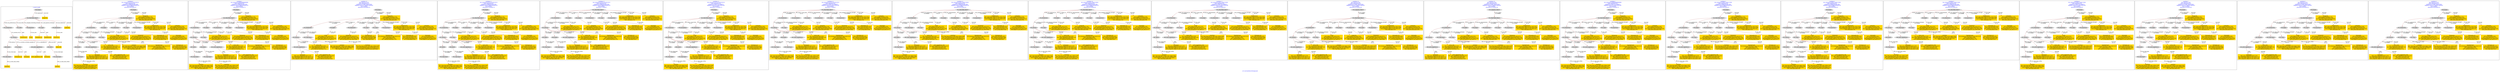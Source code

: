 digraph n0 {
fontcolor="blue"
remincross="true"
label="s13-s-art-institute-of-chicago.xml"
subgraph cluster_0 {
label="1-correct model"
n2[style="filled",color="white",fillcolor="lightgray",label="E12_Production1"];
n3[style="filled",color="white",fillcolor="lightgray",label="E21_Person1"];
n4[style="filled",color="white",fillcolor="lightgray",label="E69_Death1"];
n5[style="filled",color="white",fillcolor="lightgray",label="E74_Group1"];
n6[style="filled",color="white",fillcolor="lightgray",label="E82_Actor_Appellation1"];
n7[style="filled",color="white",fillcolor="lightgray",label="E67_Birth1"];
n8[shape="plaintext",style="filled",fillcolor="gold",label="Artist_URI"];
n9[style="filled",color="white",fillcolor="lightgray",label="E22_Man-Made_Object1"];
n10[style="filled",color="white",fillcolor="lightgray",label="E35_Title1"];
n11[style="filled",color="white",fillcolor="lightgray",label="E8_Acquisition1"];
n12[style="filled",color="white",fillcolor="lightgray",label="E55_Type1"];
n13[style="filled",color="white",fillcolor="lightgray",label="E54_Dimension1"];
n14[shape="plaintext",style="filled",fillcolor="gold",label="Linktodata"];
n15[shape="plaintext",style="filled",fillcolor="gold",label="Titleofartwork"];
n16[style="filled",color="white",fillcolor="lightgray",label="E38_Image1"];
n17[shape="plaintext",style="filled",fillcolor="gold",label="ImageURL"];
n18[style="filled",color="white",fillcolor="lightgray",label="E52_Time-Span1"];
n19[shape="plaintext",style="filled",fillcolor="gold",label="birthYear"];
n20[style="filled",color="white",fillcolor="lightgray",label="E52_Time-Span2"];
n21[shape="plaintext",style="filled",fillcolor="gold",label="deathYear"];
n22[shape="plaintext",style="filled",fillcolor="gold",label="Dimensions"];
n23[shape="plaintext",style="filled",fillcolor="gold",label="Technique_uri"];
n24[shape="plaintext",style="filled",fillcolor="gold",label="Typeofartwork"];
n25[shape="plaintext",style="filled",fillcolor="gold",label="Nationality_uri"];
n26[shape="plaintext",style="filled",fillcolor="gold",label="Nationality"];
n27[shape="plaintext",style="filled",fillcolor="gold",label="Artist_Appellation_URI"];
n28[shape="plaintext",style="filled",fillcolor="gold",label="Artistname"];
n29[shape="plaintext",style="filled",fillcolor="gold",label="Credit"];
}
subgraph cluster_1 {
label="candidate 0\nlink coherence:0.9230769230769231\nnode coherence:0.92\nconfidence:0.4088429520817662\nmapping score:0.4786619364082078\ncost:25.99938\n-precision:0.69-recall:0.67"
n31[style="filled",color="white",fillcolor="lightgray",label="E12_Production1"];
n32[style="filled",color="white",fillcolor="lightgray",label="E21_Person1"];
n33[style="filled",color="white",fillcolor="lightgray",label="E52_Time-Span2"];
n34[style="filled",color="white",fillcolor="lightgray",label="E55_Type1"];
n35[style="filled",color="white",fillcolor="lightgray",label="E69_Death1"];
n36[style="filled",color="white",fillcolor="lightgray",label="E82_Actor_Appellation1"];
n37[style="filled",color="white",fillcolor="lightgray",label="E22_Man-Made_Object1"];
n38[style="filled",color="white",fillcolor="lightgray",label="E30_Right1"];
n39[style="filled",color="white",fillcolor="lightgray",label="E54_Dimension1"];
n40[style="filled",color="white",fillcolor="lightgray",label="E55_Type2"];
n41[style="filled",color="white",fillcolor="lightgray",label="E8_Acquisition1"];
n42[style="filled",color="white",fillcolor="lightgray",label="E38_Image1"];
n43[style="filled",color="white",fillcolor="lightgray",label="E52_Time-Span4"];
n44[shape="plaintext",style="filled",fillcolor="gold",label="Nationality_uri\n[E74_Group,classLink,0.642]\n[E55_Type,classLink,0.215]\n[E57_Material,classLink,0.114]\n[E74_Group,label,0.028]"];
n45[shape="plaintext",style="filled",fillcolor="gold",label="Nationality\n[E74_Group,label,0.544]\n[E74_Group,classLink,0.273]\n[E8_Acquisition,P3_has_note,0.106]\n[E30_Right,P3_has_note,0.077]"];
n46[shape="plaintext",style="filled",fillcolor="gold",label="Titleofartwork\n[E22_Man-Made_Object,P3_has_note,0.301]\n[E73_Information_Object,P3_has_note,0.269]\n[E33_Linguistic_Object,P3_has_note,0.24]\n[E35_Title,label,0.19]"];
n47[shape="plaintext",style="filled",fillcolor="gold",label="birthYear\n[E52_Time-Span,P82a_begin_of_the_begin,0.467]\n[E52_Time-Span,P82_at_some_time_within,0.386]\n[E33_Linguistic_Object,P3_has_note,0.087]\n[E52_Time-Span,label,0.06]"];
n48[shape="plaintext",style="filled",fillcolor="gold",label="Credit\n[E30_Right,P3_has_note,0.322]\n[E8_Acquisition,P3_has_note,0.27]\n[E22_Man-Made_Object,P3_has_note,0.208]\n[E34_Inscription,P3_has_note,0.2]"];
n49[shape="plaintext",style="filled",fillcolor="gold",label="Typeofartwork\n[E29_Design_or_Procedure,P3_has_note,0.413]\n[E55_Type,label,0.288]\n[E57_Material,label,0.176]\n[E57_Material,classLink,0.124]"];
n50[shape="plaintext",style="filled",fillcolor="gold",label="Artistname\n[E82_Actor_Appellation,label,0.479]\n[E73_Information_Object,P3_has_note,0.177]\n[E22_Man-Made_Object,P3_has_note,0.176]\n[E33_Linguistic_Object,P3_has_note,0.168]"];
n51[shape="plaintext",style="filled",fillcolor="gold",label="Technique_uri\n[E55_Type,classLink,0.387]\n[E57_Material,classLink,0.386]\n[E74_Group,classLink,0.226]\n[E55_Type,label,0.001]"];
n52[shape="plaintext",style="filled",fillcolor="gold",label="Linktodata\n[E38_Image,classLink,0.456]\n[E78_Collection,classLink,0.26]\n[E22_Man-Made_Object,classLink,0.205]\n[E39_Actor,classLink,0.079]"];
n53[shape="plaintext",style="filled",fillcolor="gold",label="Artist_URI\n[E21_Person,classLink,0.418]\n[E82_Actor_Appellation,classLink,0.309]\n[E39_Actor,classLink,0.159]\n[E78_Collection,classLink,0.113]"];
n54[shape="plaintext",style="filled",fillcolor="gold",label="Dimensions\n[E54_Dimension,P3_has_note,0.671]\n[E22_Man-Made_Object,classLink,0.129]\n[E22_Man-Made_Object,P3_has_note,0.106]\n[E34_Inscription,P3_has_note,0.094]"];
n55[shape="plaintext",style="filled",fillcolor="gold",label="Artist_Appellation_URI\n[E82_Actor_Appellation,classLink,0.831]\n[E21_Person,classLink,0.102]\n[E39_Actor,classLink,0.039]\n[E78_Collection,classLink,0.028]"];
n56[shape="plaintext",style="filled",fillcolor="gold",label="deathYear\n[E52_Time-Span,P82_at_some_time_within,0.369]\n[E52_Time-Span,P82b_end_of_the_end,0.327]\n[E52_Time-Span,P82a_begin_of_the_begin,0.235]\n[E33_Linguistic_Object,P3_has_note,0.069]"];
n57[shape="plaintext",style="filled",fillcolor="gold",label="ImageURL\n[E38_Image,classLink,0.744]\n[E78_Collection,classLink,0.144]\n[E22_Man-Made_Object,classLink,0.069]\n[E39_Actor,classLink,0.044]"];
}
subgraph cluster_2 {
label="candidate 1\nlink coherence:0.8888888888888888\nnode coherence:0.92\nconfidence:0.4088429520817662\nmapping score:0.4786619364082078\ncost:26.99936\n-precision:0.74-recall:0.74"
n59[style="filled",color="white",fillcolor="lightgray",label="E12_Production1"];
n60[style="filled",color="white",fillcolor="lightgray",label="E21_Person1"];
n61[style="filled",color="white",fillcolor="lightgray",label="E55_Type1"];
n62[style="filled",color="white",fillcolor="lightgray",label="E67_Birth1"];
n63[style="filled",color="white",fillcolor="lightgray",label="E69_Death1"];
n64[style="filled",color="white",fillcolor="lightgray",label="E82_Actor_Appellation1"];
n65[style="filled",color="white",fillcolor="lightgray",label="E22_Man-Made_Object1"];
n66[style="filled",color="white",fillcolor="lightgray",label="E30_Right1"];
n67[style="filled",color="white",fillcolor="lightgray",label="E54_Dimension1"];
n68[style="filled",color="white",fillcolor="lightgray",label="E55_Type2"];
n69[style="filled",color="white",fillcolor="lightgray",label="E8_Acquisition1"];
n70[style="filled",color="white",fillcolor="lightgray",label="E38_Image1"];
n71[style="filled",color="white",fillcolor="lightgray",label="E52_Time-Span1"];
n72[style="filled",color="white",fillcolor="lightgray",label="E52_Time-Span4"];
n73[shape="plaintext",style="filled",fillcolor="gold",label="Nationality_uri\n[E74_Group,classLink,0.642]\n[E55_Type,classLink,0.215]\n[E57_Material,classLink,0.114]\n[E74_Group,label,0.028]"];
n74[shape="plaintext",style="filled",fillcolor="gold",label="Nationality\n[E74_Group,label,0.544]\n[E74_Group,classLink,0.273]\n[E8_Acquisition,P3_has_note,0.106]\n[E30_Right,P3_has_note,0.077]"];
n75[shape="plaintext",style="filled",fillcolor="gold",label="birthYear\n[E52_Time-Span,P82a_begin_of_the_begin,0.467]\n[E52_Time-Span,P82_at_some_time_within,0.386]\n[E33_Linguistic_Object,P3_has_note,0.087]\n[E52_Time-Span,label,0.06]"];
n76[shape="plaintext",style="filled",fillcolor="gold",label="Titleofartwork\n[E22_Man-Made_Object,P3_has_note,0.301]\n[E73_Information_Object,P3_has_note,0.269]\n[E33_Linguistic_Object,P3_has_note,0.24]\n[E35_Title,label,0.19]"];
n77[shape="plaintext",style="filled",fillcolor="gold",label="Credit\n[E30_Right,P3_has_note,0.322]\n[E8_Acquisition,P3_has_note,0.27]\n[E22_Man-Made_Object,P3_has_note,0.208]\n[E34_Inscription,P3_has_note,0.2]"];
n78[shape="plaintext",style="filled",fillcolor="gold",label="Typeofartwork\n[E29_Design_or_Procedure,P3_has_note,0.413]\n[E55_Type,label,0.288]\n[E57_Material,label,0.176]\n[E57_Material,classLink,0.124]"];
n79[shape="plaintext",style="filled",fillcolor="gold",label="Artistname\n[E82_Actor_Appellation,label,0.479]\n[E73_Information_Object,P3_has_note,0.177]\n[E22_Man-Made_Object,P3_has_note,0.176]\n[E33_Linguistic_Object,P3_has_note,0.168]"];
n80[shape="plaintext",style="filled",fillcolor="gold",label="Technique_uri\n[E55_Type,classLink,0.387]\n[E57_Material,classLink,0.386]\n[E74_Group,classLink,0.226]\n[E55_Type,label,0.001]"];
n81[shape="plaintext",style="filled",fillcolor="gold",label="Linktodata\n[E38_Image,classLink,0.456]\n[E78_Collection,classLink,0.26]\n[E22_Man-Made_Object,classLink,0.205]\n[E39_Actor,classLink,0.079]"];
n82[shape="plaintext",style="filled",fillcolor="gold",label="Artist_URI\n[E21_Person,classLink,0.418]\n[E82_Actor_Appellation,classLink,0.309]\n[E39_Actor,classLink,0.159]\n[E78_Collection,classLink,0.113]"];
n83[shape="plaintext",style="filled",fillcolor="gold",label="Dimensions\n[E54_Dimension,P3_has_note,0.671]\n[E22_Man-Made_Object,classLink,0.129]\n[E22_Man-Made_Object,P3_has_note,0.106]\n[E34_Inscription,P3_has_note,0.094]"];
n84[shape="plaintext",style="filled",fillcolor="gold",label="Artist_Appellation_URI\n[E82_Actor_Appellation,classLink,0.831]\n[E21_Person,classLink,0.102]\n[E39_Actor,classLink,0.039]\n[E78_Collection,classLink,0.028]"];
n85[shape="plaintext",style="filled",fillcolor="gold",label="deathYear\n[E52_Time-Span,P82_at_some_time_within,0.369]\n[E52_Time-Span,P82b_end_of_the_end,0.327]\n[E52_Time-Span,P82a_begin_of_the_begin,0.235]\n[E33_Linguistic_Object,P3_has_note,0.069]"];
n86[shape="plaintext",style="filled",fillcolor="gold",label="ImageURL\n[E38_Image,classLink,0.744]\n[E78_Collection,classLink,0.144]\n[E22_Man-Made_Object,classLink,0.069]\n[E39_Actor,classLink,0.044]"];
}
subgraph cluster_3 {
label="candidate 10\nlink coherence:0.875\nnode coherence:0.875\nconfidence:0.4146677682670349\nmapping score:0.47750830370805925\ncost:23.99949\n-precision:0.58-recall:0.52"
n88[style="filled",color="white",fillcolor="lightgray",label="E12_Production1"];
n89[style="filled",color="white",fillcolor="lightgray",label="E21_Person1"];
n90[style="filled",color="white",fillcolor="lightgray",label="E52_Time-Span2"];
n91[style="filled",color="white",fillcolor="lightgray",label="E82_Actor_Appellation1"];
n92[style="filled",color="white",fillcolor="lightgray",label="E22_Man-Made_Object1"];
n93[style="filled",color="white",fillcolor="lightgray",label="E30_Right1"];
n94[style="filled",color="white",fillcolor="lightgray",label="E54_Dimension1"];
n95[style="filled",color="white",fillcolor="lightgray",label="E55_Type2"];
n96[style="filled",color="white",fillcolor="lightgray",label="E55_Type3"];
n97[style="filled",color="white",fillcolor="lightgray",label="E8_Acquisition1"];
n98[style="filled",color="white",fillcolor="lightgray",label="E38_Image1"];
n99[shape="plaintext",style="filled",fillcolor="gold",label="Technique_uri\n[E55_Type,classLink,0.387]\n[E57_Material,classLink,0.386]\n[E74_Group,classLink,0.226]\n[E55_Type,label,0.001]"];
n100[shape="plaintext",style="filled",fillcolor="gold",label="Nationality\n[E74_Group,label,0.544]\n[E74_Group,classLink,0.273]\n[E8_Acquisition,P3_has_note,0.106]\n[E30_Right,P3_has_note,0.077]"];
n101[shape="plaintext",style="filled",fillcolor="gold",label="Titleofartwork\n[E22_Man-Made_Object,P3_has_note,0.301]\n[E73_Information_Object,P3_has_note,0.269]\n[E33_Linguistic_Object,P3_has_note,0.24]\n[E35_Title,label,0.19]"];
n102[shape="plaintext",style="filled",fillcolor="gold",label="birthYear\n[E52_Time-Span,P82a_begin_of_the_begin,0.467]\n[E52_Time-Span,P82_at_some_time_within,0.386]\n[E33_Linguistic_Object,P3_has_note,0.087]\n[E52_Time-Span,label,0.06]"];
n103[shape="plaintext",style="filled",fillcolor="gold",label="deathYear\n[E52_Time-Span,P82_at_some_time_within,0.369]\n[E52_Time-Span,P82b_end_of_the_end,0.327]\n[E52_Time-Span,P82a_begin_of_the_begin,0.235]\n[E33_Linguistic_Object,P3_has_note,0.069]"];
n104[shape="plaintext",style="filled",fillcolor="gold",label="Credit\n[E30_Right,P3_has_note,0.322]\n[E8_Acquisition,P3_has_note,0.27]\n[E22_Man-Made_Object,P3_has_note,0.208]\n[E34_Inscription,P3_has_note,0.2]"];
n105[shape="plaintext",style="filled",fillcolor="gold",label="Artistname\n[E82_Actor_Appellation,label,0.479]\n[E73_Information_Object,P3_has_note,0.177]\n[E22_Man-Made_Object,P3_has_note,0.176]\n[E33_Linguistic_Object,P3_has_note,0.168]"];
n106[shape="plaintext",style="filled",fillcolor="gold",label="Linktodata\n[E38_Image,classLink,0.456]\n[E78_Collection,classLink,0.26]\n[E22_Man-Made_Object,classLink,0.205]\n[E39_Actor,classLink,0.079]"];
n107[shape="plaintext",style="filled",fillcolor="gold",label="Artist_URI\n[E21_Person,classLink,0.418]\n[E82_Actor_Appellation,classLink,0.309]\n[E39_Actor,classLink,0.159]\n[E78_Collection,classLink,0.113]"];
n108[shape="plaintext",style="filled",fillcolor="gold",label="Typeofartwork\n[E29_Design_or_Procedure,P3_has_note,0.413]\n[E55_Type,label,0.288]\n[E57_Material,label,0.176]\n[E57_Material,classLink,0.124]"];
n109[shape="plaintext",style="filled",fillcolor="gold",label="Dimensions\n[E54_Dimension,P3_has_note,0.671]\n[E22_Man-Made_Object,classLink,0.129]\n[E22_Man-Made_Object,P3_has_note,0.106]\n[E34_Inscription,P3_has_note,0.094]"];
n110[shape="plaintext",style="filled",fillcolor="gold",label="Artist_Appellation_URI\n[E82_Actor_Appellation,classLink,0.831]\n[E21_Person,classLink,0.102]\n[E39_Actor,classLink,0.039]\n[E78_Collection,classLink,0.028]"];
n111[shape="plaintext",style="filled",fillcolor="gold",label="ImageURL\n[E38_Image,classLink,0.744]\n[E78_Collection,classLink,0.144]\n[E22_Man-Made_Object,classLink,0.069]\n[E39_Actor,classLink,0.044]"];
n112[shape="plaintext",style="filled",fillcolor="gold",label="Nationality_uri\n[E74_Group,classLink,0.642]\n[E55_Type,classLink,0.215]\n[E57_Material,classLink,0.114]\n[E74_Group,label,0.028]"];
}
subgraph cluster_4 {
label="candidate 11\nlink coherence:0.8518518518518519\nnode coherence:0.92\nconfidence:0.4088429520817662\nmapping score:0.4786619364082078\ncost:26.99933\n-precision:0.74-recall:0.74"
n114[style="filled",color="white",fillcolor="lightgray",label="E12_Production1"];
n115[style="filled",color="white",fillcolor="lightgray",label="E21_Person1"];
n116[style="filled",color="white",fillcolor="lightgray",label="E55_Type1"];
n117[style="filled",color="white",fillcolor="lightgray",label="E67_Birth1"];
n118[style="filled",color="white",fillcolor="lightgray",label="E69_Death1"];
n119[style="filled",color="white",fillcolor="lightgray",label="E82_Actor_Appellation1"];
n120[style="filled",color="white",fillcolor="lightgray",label="E22_Man-Made_Object1"];
n121[style="filled",color="white",fillcolor="lightgray",label="E30_Right1"];
n122[style="filled",color="white",fillcolor="lightgray",label="E54_Dimension1"];
n123[style="filled",color="white",fillcolor="lightgray",label="E55_Type2"];
n124[style="filled",color="white",fillcolor="lightgray",label="E8_Acquisition1"];
n125[style="filled",color="white",fillcolor="lightgray",label="E38_Image1"];
n126[style="filled",color="white",fillcolor="lightgray",label="E52_Time-Span1"];
n127[style="filled",color="white",fillcolor="lightgray",label="E52_Time-Span3"];
n128[shape="plaintext",style="filled",fillcolor="gold",label="Nationality_uri\n[E74_Group,classLink,0.642]\n[E55_Type,classLink,0.215]\n[E57_Material,classLink,0.114]\n[E74_Group,label,0.028]"];
n129[shape="plaintext",style="filled",fillcolor="gold",label="Nationality\n[E74_Group,label,0.544]\n[E74_Group,classLink,0.273]\n[E8_Acquisition,P3_has_note,0.106]\n[E30_Right,P3_has_note,0.077]"];
n130[shape="plaintext",style="filled",fillcolor="gold",label="birthYear\n[E52_Time-Span,P82a_begin_of_the_begin,0.467]\n[E52_Time-Span,P82_at_some_time_within,0.386]\n[E33_Linguistic_Object,P3_has_note,0.087]\n[E52_Time-Span,label,0.06]"];
n131[shape="plaintext",style="filled",fillcolor="gold",label="Titleofartwork\n[E22_Man-Made_Object,P3_has_note,0.301]\n[E73_Information_Object,P3_has_note,0.269]\n[E33_Linguistic_Object,P3_has_note,0.24]\n[E35_Title,label,0.19]"];
n132[shape="plaintext",style="filled",fillcolor="gold",label="Credit\n[E30_Right,P3_has_note,0.322]\n[E8_Acquisition,P3_has_note,0.27]\n[E22_Man-Made_Object,P3_has_note,0.208]\n[E34_Inscription,P3_has_note,0.2]"];
n133[shape="plaintext",style="filled",fillcolor="gold",label="deathYear\n[E52_Time-Span,P82_at_some_time_within,0.369]\n[E52_Time-Span,P82b_end_of_the_end,0.327]\n[E52_Time-Span,P82a_begin_of_the_begin,0.235]\n[E33_Linguistic_Object,P3_has_note,0.069]"];
n134[shape="plaintext",style="filled",fillcolor="gold",label="Typeofartwork\n[E29_Design_or_Procedure,P3_has_note,0.413]\n[E55_Type,label,0.288]\n[E57_Material,label,0.176]\n[E57_Material,classLink,0.124]"];
n135[shape="plaintext",style="filled",fillcolor="gold",label="Artistname\n[E82_Actor_Appellation,label,0.479]\n[E73_Information_Object,P3_has_note,0.177]\n[E22_Man-Made_Object,P3_has_note,0.176]\n[E33_Linguistic_Object,P3_has_note,0.168]"];
n136[shape="plaintext",style="filled",fillcolor="gold",label="Technique_uri\n[E55_Type,classLink,0.387]\n[E57_Material,classLink,0.386]\n[E74_Group,classLink,0.226]\n[E55_Type,label,0.001]"];
n137[shape="plaintext",style="filled",fillcolor="gold",label="Linktodata\n[E38_Image,classLink,0.456]\n[E78_Collection,classLink,0.26]\n[E22_Man-Made_Object,classLink,0.205]\n[E39_Actor,classLink,0.079]"];
n138[shape="plaintext",style="filled",fillcolor="gold",label="Artist_URI\n[E21_Person,classLink,0.418]\n[E82_Actor_Appellation,classLink,0.309]\n[E39_Actor,classLink,0.159]\n[E78_Collection,classLink,0.113]"];
n139[shape="plaintext",style="filled",fillcolor="gold",label="Dimensions\n[E54_Dimension,P3_has_note,0.671]\n[E22_Man-Made_Object,classLink,0.129]\n[E22_Man-Made_Object,P3_has_note,0.106]\n[E34_Inscription,P3_has_note,0.094]"];
n140[shape="plaintext",style="filled",fillcolor="gold",label="Artist_Appellation_URI\n[E82_Actor_Appellation,classLink,0.831]\n[E21_Person,classLink,0.102]\n[E39_Actor,classLink,0.039]\n[E78_Collection,classLink,0.028]"];
n141[shape="plaintext",style="filled",fillcolor="gold",label="ImageURL\n[E38_Image,classLink,0.744]\n[E78_Collection,classLink,0.144]\n[E22_Man-Made_Object,classLink,0.069]\n[E39_Actor,classLink,0.044]"];
}
subgraph cluster_5 {
label="candidate 12\nlink coherence:0.8518518518518519\nnode coherence:0.92\nconfidence:0.4088429520817662\nmapping score:0.4786619364082078\ncost:26.99941\n-precision:0.7-recall:0.7"
n143[style="filled",color="white",fillcolor="lightgray",label="E12_Production1"];
n144[style="filled",color="white",fillcolor="lightgray",label="E21_Person1"];
n145[style="filled",color="white",fillcolor="lightgray",label="E55_Type1"];
n146[style="filled",color="white",fillcolor="lightgray",label="E67_Birth1"];
n147[style="filled",color="white",fillcolor="lightgray",label="E69_Death1"];
n148[style="filled",color="white",fillcolor="lightgray",label="E82_Actor_Appellation1"];
n149[style="filled",color="white",fillcolor="lightgray",label="E22_Man-Made_Object1"];
n150[style="filled",color="white",fillcolor="lightgray",label="E30_Right1"];
n151[style="filled",color="white",fillcolor="lightgray",label="E38_Image1"];
n152[style="filled",color="white",fillcolor="lightgray",label="E54_Dimension1"];
n153[style="filled",color="white",fillcolor="lightgray",label="E55_Type2"];
n154[style="filled",color="white",fillcolor="lightgray",label="E8_Acquisition1"];
n155[style="filled",color="white",fillcolor="lightgray",label="E52_Time-Span1"];
n156[style="filled",color="white",fillcolor="lightgray",label="E52_Time-Span4"];
n157[shape="plaintext",style="filled",fillcolor="gold",label="Nationality_uri\n[E74_Group,classLink,0.642]\n[E55_Type,classLink,0.215]\n[E57_Material,classLink,0.114]\n[E74_Group,label,0.028]"];
n158[shape="plaintext",style="filled",fillcolor="gold",label="Nationality\n[E74_Group,label,0.544]\n[E74_Group,classLink,0.273]\n[E8_Acquisition,P3_has_note,0.106]\n[E30_Right,P3_has_note,0.077]"];
n159[shape="plaintext",style="filled",fillcolor="gold",label="birthYear\n[E52_Time-Span,P82a_begin_of_the_begin,0.467]\n[E52_Time-Span,P82_at_some_time_within,0.386]\n[E33_Linguistic_Object,P3_has_note,0.087]\n[E52_Time-Span,label,0.06]"];
n160[shape="plaintext",style="filled",fillcolor="gold",label="Titleofartwork\n[E22_Man-Made_Object,P3_has_note,0.301]\n[E73_Information_Object,P3_has_note,0.269]\n[E33_Linguistic_Object,P3_has_note,0.24]\n[E35_Title,label,0.19]"];
n161[shape="plaintext",style="filled",fillcolor="gold",label="Credit\n[E30_Right,P3_has_note,0.322]\n[E8_Acquisition,P3_has_note,0.27]\n[E22_Man-Made_Object,P3_has_note,0.208]\n[E34_Inscription,P3_has_note,0.2]"];
n162[shape="plaintext",style="filled",fillcolor="gold",label="Typeofartwork\n[E29_Design_or_Procedure,P3_has_note,0.413]\n[E55_Type,label,0.288]\n[E57_Material,label,0.176]\n[E57_Material,classLink,0.124]"];
n163[shape="plaintext",style="filled",fillcolor="gold",label="Artistname\n[E82_Actor_Appellation,label,0.479]\n[E73_Information_Object,P3_has_note,0.177]\n[E22_Man-Made_Object,P3_has_note,0.176]\n[E33_Linguistic_Object,P3_has_note,0.168]"];
n164[shape="plaintext",style="filled",fillcolor="gold",label="Technique_uri\n[E55_Type,classLink,0.387]\n[E57_Material,classLink,0.386]\n[E74_Group,classLink,0.226]\n[E55_Type,label,0.001]"];
n165[shape="plaintext",style="filled",fillcolor="gold",label="Linktodata\n[E38_Image,classLink,0.456]\n[E78_Collection,classLink,0.26]\n[E22_Man-Made_Object,classLink,0.205]\n[E39_Actor,classLink,0.079]"];
n166[shape="plaintext",style="filled",fillcolor="gold",label="Artist_URI\n[E21_Person,classLink,0.418]\n[E82_Actor_Appellation,classLink,0.309]\n[E39_Actor,classLink,0.159]\n[E78_Collection,classLink,0.113]"];
n167[shape="plaintext",style="filled",fillcolor="gold",label="Dimensions\n[E54_Dimension,P3_has_note,0.671]\n[E22_Man-Made_Object,classLink,0.129]\n[E22_Man-Made_Object,P3_has_note,0.106]\n[E34_Inscription,P3_has_note,0.094]"];
n168[shape="plaintext",style="filled",fillcolor="gold",label="Artist_Appellation_URI\n[E82_Actor_Appellation,classLink,0.831]\n[E21_Person,classLink,0.102]\n[E39_Actor,classLink,0.039]\n[E78_Collection,classLink,0.028]"];
n169[shape="plaintext",style="filled",fillcolor="gold",label="deathYear\n[E52_Time-Span,P82_at_some_time_within,0.369]\n[E52_Time-Span,P82b_end_of_the_end,0.327]\n[E52_Time-Span,P82a_begin_of_the_begin,0.235]\n[E33_Linguistic_Object,P3_has_note,0.069]"];
n170[shape="plaintext",style="filled",fillcolor="gold",label="ImageURL\n[E38_Image,classLink,0.744]\n[E78_Collection,classLink,0.144]\n[E22_Man-Made_Object,classLink,0.069]\n[E39_Actor,classLink,0.044]"];
}
subgraph cluster_6 {
label="candidate 13\nlink coherence:0.8518518518518519\nnode coherence:0.92\nconfidence:0.4000778133698572\nmapping score:0.4757402235042381\ncost:26.99933\n-precision:0.74-recall:0.74"
n172[style="filled",color="white",fillcolor="lightgray",label="E12_Production1"];
n173[style="filled",color="white",fillcolor="lightgray",label="E21_Person1"];
n174[style="filled",color="white",fillcolor="lightgray",label="E55_Type1"];
n175[style="filled",color="white",fillcolor="lightgray",label="E67_Birth1"];
n176[style="filled",color="white",fillcolor="lightgray",label="E69_Death1"];
n177[style="filled",color="white",fillcolor="lightgray",label="E82_Actor_Appellation1"];
n178[style="filled",color="white",fillcolor="lightgray",label="E22_Man-Made_Object1"];
n179[style="filled",color="white",fillcolor="lightgray",label="E34_Inscription1"];
n180[style="filled",color="white",fillcolor="lightgray",label="E54_Dimension1"];
n181[style="filled",color="white",fillcolor="lightgray",label="E55_Type2"];
n182[style="filled",color="white",fillcolor="lightgray",label="E8_Acquisition1"];
n183[style="filled",color="white",fillcolor="lightgray",label="E38_Image1"];
n184[style="filled",color="white",fillcolor="lightgray",label="E52_Time-Span1"];
n185[style="filled",color="white",fillcolor="lightgray",label="E52_Time-Span3"];
n186[shape="plaintext",style="filled",fillcolor="gold",label="Nationality_uri\n[E74_Group,classLink,0.642]\n[E55_Type,classLink,0.215]\n[E57_Material,classLink,0.114]\n[E74_Group,label,0.028]"];
n187[shape="plaintext",style="filled",fillcolor="gold",label="Nationality\n[E74_Group,label,0.544]\n[E74_Group,classLink,0.273]\n[E8_Acquisition,P3_has_note,0.106]\n[E30_Right,P3_has_note,0.077]"];
n188[shape="plaintext",style="filled",fillcolor="gold",label="birthYear\n[E52_Time-Span,P82a_begin_of_the_begin,0.467]\n[E52_Time-Span,P82_at_some_time_within,0.386]\n[E33_Linguistic_Object,P3_has_note,0.087]\n[E52_Time-Span,label,0.06]"];
n189[shape="plaintext",style="filled",fillcolor="gold",label="Titleofartwork\n[E22_Man-Made_Object,P3_has_note,0.301]\n[E73_Information_Object,P3_has_note,0.269]\n[E33_Linguistic_Object,P3_has_note,0.24]\n[E35_Title,label,0.19]"];
n190[shape="plaintext",style="filled",fillcolor="gold",label="deathYear\n[E52_Time-Span,P82_at_some_time_within,0.369]\n[E52_Time-Span,P82b_end_of_the_end,0.327]\n[E52_Time-Span,P82a_begin_of_the_begin,0.235]\n[E33_Linguistic_Object,P3_has_note,0.069]"];
n191[shape="plaintext",style="filled",fillcolor="gold",label="Typeofartwork\n[E29_Design_or_Procedure,P3_has_note,0.413]\n[E55_Type,label,0.288]\n[E57_Material,label,0.176]\n[E57_Material,classLink,0.124]"];
n192[shape="plaintext",style="filled",fillcolor="gold",label="Artistname\n[E82_Actor_Appellation,label,0.479]\n[E73_Information_Object,P3_has_note,0.177]\n[E22_Man-Made_Object,P3_has_note,0.176]\n[E33_Linguistic_Object,P3_has_note,0.168]"];
n193[shape="plaintext",style="filled",fillcolor="gold",label="Technique_uri\n[E55_Type,classLink,0.387]\n[E57_Material,classLink,0.386]\n[E74_Group,classLink,0.226]\n[E55_Type,label,0.001]"];
n194[shape="plaintext",style="filled",fillcolor="gold",label="Linktodata\n[E38_Image,classLink,0.456]\n[E78_Collection,classLink,0.26]\n[E22_Man-Made_Object,classLink,0.205]\n[E39_Actor,classLink,0.079]"];
n195[shape="plaintext",style="filled",fillcolor="gold",label="Artist_URI\n[E21_Person,classLink,0.418]\n[E82_Actor_Appellation,classLink,0.309]\n[E39_Actor,classLink,0.159]\n[E78_Collection,classLink,0.113]"];
n196[shape="plaintext",style="filled",fillcolor="gold",label="Dimensions\n[E54_Dimension,P3_has_note,0.671]\n[E22_Man-Made_Object,classLink,0.129]\n[E22_Man-Made_Object,P3_has_note,0.106]\n[E34_Inscription,P3_has_note,0.094]"];
n197[shape="plaintext",style="filled",fillcolor="gold",label="Credit\n[E30_Right,P3_has_note,0.322]\n[E8_Acquisition,P3_has_note,0.27]\n[E22_Man-Made_Object,P3_has_note,0.208]\n[E34_Inscription,P3_has_note,0.2]"];
n198[shape="plaintext",style="filled",fillcolor="gold",label="Artist_Appellation_URI\n[E82_Actor_Appellation,classLink,0.831]\n[E21_Person,classLink,0.102]\n[E39_Actor,classLink,0.039]\n[E78_Collection,classLink,0.028]"];
n199[shape="plaintext",style="filled",fillcolor="gold",label="ImageURL\n[E38_Image,classLink,0.744]\n[E78_Collection,classLink,0.144]\n[E22_Man-Made_Object,classLink,0.069]\n[E39_Actor,classLink,0.044]"];
}
subgraph cluster_7 {
label="candidate 14\nlink coherence:0.8518518518518519\nnode coherence:0.92\nconfidence:0.4000778133698572\nmapping score:0.4757402235042381\ncost:26.99941\n-precision:0.7-recall:0.7"
n201[style="filled",color="white",fillcolor="lightgray",label="E12_Production1"];
n202[style="filled",color="white",fillcolor="lightgray",label="E21_Person1"];
n203[style="filled",color="white",fillcolor="lightgray",label="E55_Type1"];
n204[style="filled",color="white",fillcolor="lightgray",label="E67_Birth1"];
n205[style="filled",color="white",fillcolor="lightgray",label="E69_Death1"];
n206[style="filled",color="white",fillcolor="lightgray",label="E82_Actor_Appellation1"];
n207[style="filled",color="white",fillcolor="lightgray",label="E22_Man-Made_Object1"];
n208[style="filled",color="white",fillcolor="lightgray",label="E34_Inscription1"];
n209[style="filled",color="white",fillcolor="lightgray",label="E38_Image1"];
n210[style="filled",color="white",fillcolor="lightgray",label="E54_Dimension1"];
n211[style="filled",color="white",fillcolor="lightgray",label="E55_Type2"];
n212[style="filled",color="white",fillcolor="lightgray",label="E8_Acquisition1"];
n213[style="filled",color="white",fillcolor="lightgray",label="E52_Time-Span1"];
n214[style="filled",color="white",fillcolor="lightgray",label="E52_Time-Span4"];
n215[shape="plaintext",style="filled",fillcolor="gold",label="Nationality_uri\n[E74_Group,classLink,0.642]\n[E55_Type,classLink,0.215]\n[E57_Material,classLink,0.114]\n[E74_Group,label,0.028]"];
n216[shape="plaintext",style="filled",fillcolor="gold",label="Nationality\n[E74_Group,label,0.544]\n[E74_Group,classLink,0.273]\n[E8_Acquisition,P3_has_note,0.106]\n[E30_Right,P3_has_note,0.077]"];
n217[shape="plaintext",style="filled",fillcolor="gold",label="birthYear\n[E52_Time-Span,P82a_begin_of_the_begin,0.467]\n[E52_Time-Span,P82_at_some_time_within,0.386]\n[E33_Linguistic_Object,P3_has_note,0.087]\n[E52_Time-Span,label,0.06]"];
n218[shape="plaintext",style="filled",fillcolor="gold",label="Titleofartwork\n[E22_Man-Made_Object,P3_has_note,0.301]\n[E73_Information_Object,P3_has_note,0.269]\n[E33_Linguistic_Object,P3_has_note,0.24]\n[E35_Title,label,0.19]"];
n219[shape="plaintext",style="filled",fillcolor="gold",label="Typeofartwork\n[E29_Design_or_Procedure,P3_has_note,0.413]\n[E55_Type,label,0.288]\n[E57_Material,label,0.176]\n[E57_Material,classLink,0.124]"];
n220[shape="plaintext",style="filled",fillcolor="gold",label="Artistname\n[E82_Actor_Appellation,label,0.479]\n[E73_Information_Object,P3_has_note,0.177]\n[E22_Man-Made_Object,P3_has_note,0.176]\n[E33_Linguistic_Object,P3_has_note,0.168]"];
n221[shape="plaintext",style="filled",fillcolor="gold",label="Technique_uri\n[E55_Type,classLink,0.387]\n[E57_Material,classLink,0.386]\n[E74_Group,classLink,0.226]\n[E55_Type,label,0.001]"];
n222[shape="plaintext",style="filled",fillcolor="gold",label="Linktodata\n[E38_Image,classLink,0.456]\n[E78_Collection,classLink,0.26]\n[E22_Man-Made_Object,classLink,0.205]\n[E39_Actor,classLink,0.079]"];
n223[shape="plaintext",style="filled",fillcolor="gold",label="Artist_URI\n[E21_Person,classLink,0.418]\n[E82_Actor_Appellation,classLink,0.309]\n[E39_Actor,classLink,0.159]\n[E78_Collection,classLink,0.113]"];
n224[shape="plaintext",style="filled",fillcolor="gold",label="Dimensions\n[E54_Dimension,P3_has_note,0.671]\n[E22_Man-Made_Object,classLink,0.129]\n[E22_Man-Made_Object,P3_has_note,0.106]\n[E34_Inscription,P3_has_note,0.094]"];
n225[shape="plaintext",style="filled",fillcolor="gold",label="Credit\n[E30_Right,P3_has_note,0.322]\n[E8_Acquisition,P3_has_note,0.27]\n[E22_Man-Made_Object,P3_has_note,0.208]\n[E34_Inscription,P3_has_note,0.2]"];
n226[shape="plaintext",style="filled",fillcolor="gold",label="Artist_Appellation_URI\n[E82_Actor_Appellation,classLink,0.831]\n[E21_Person,classLink,0.102]\n[E39_Actor,classLink,0.039]\n[E78_Collection,classLink,0.028]"];
n227[shape="plaintext",style="filled",fillcolor="gold",label="deathYear\n[E52_Time-Span,P82_at_some_time_within,0.369]\n[E52_Time-Span,P82b_end_of_the_end,0.327]\n[E52_Time-Span,P82a_begin_of_the_begin,0.235]\n[E33_Linguistic_Object,P3_has_note,0.069]"];
n228[shape="plaintext",style="filled",fillcolor="gold",label="ImageURL\n[E38_Image,classLink,0.744]\n[E78_Collection,classLink,0.144]\n[E22_Man-Made_Object,classLink,0.069]\n[E39_Actor,classLink,0.044]"];
}
subgraph cluster_8 {
label="candidate 15\nlink coherence:0.8461538461538461\nnode coherence:0.92\nconfidence:0.4088429520817662\nmapping score:0.4786619364082078\ncost:25.9994\n-precision:0.65-recall:0.63"
n230[style="filled",color="white",fillcolor="lightgray",label="E12_Production1"];
n231[style="filled",color="white",fillcolor="lightgray",label="E21_Person1"];
n232[style="filled",color="white",fillcolor="lightgray",label="E52_Time-Span2"];
n233[style="filled",color="white",fillcolor="lightgray",label="E55_Type1"];
n234[style="filled",color="white",fillcolor="lightgray",label="E67_Birth1"];
n235[style="filled",color="white",fillcolor="lightgray",label="E82_Actor_Appellation1"];
n236[style="filled",color="white",fillcolor="lightgray",label="E22_Man-Made_Object1"];
n237[style="filled",color="white",fillcolor="lightgray",label="E30_Right1"];
n238[style="filled",color="white",fillcolor="lightgray",label="E38_Image1"];
n239[style="filled",color="white",fillcolor="lightgray",label="E54_Dimension1"];
n240[style="filled",color="white",fillcolor="lightgray",label="E55_Type2"];
n241[style="filled",color="white",fillcolor="lightgray",label="E8_Acquisition1"];
n242[style="filled",color="white",fillcolor="lightgray",label="E52_Time-Span1"];
n243[shape="plaintext",style="filled",fillcolor="gold",label="Nationality_uri\n[E74_Group,classLink,0.642]\n[E55_Type,classLink,0.215]\n[E57_Material,classLink,0.114]\n[E74_Group,label,0.028]"];
n244[shape="plaintext",style="filled",fillcolor="gold",label="Nationality\n[E74_Group,label,0.544]\n[E74_Group,classLink,0.273]\n[E8_Acquisition,P3_has_note,0.106]\n[E30_Right,P3_has_note,0.077]"];
n245[shape="plaintext",style="filled",fillcolor="gold",label="birthYear\n[E52_Time-Span,P82a_begin_of_the_begin,0.467]\n[E52_Time-Span,P82_at_some_time_within,0.386]\n[E33_Linguistic_Object,P3_has_note,0.087]\n[E52_Time-Span,label,0.06]"];
n246[shape="plaintext",style="filled",fillcolor="gold",label="Titleofartwork\n[E22_Man-Made_Object,P3_has_note,0.301]\n[E73_Information_Object,P3_has_note,0.269]\n[E33_Linguistic_Object,P3_has_note,0.24]\n[E35_Title,label,0.19]"];
n247[shape="plaintext",style="filled",fillcolor="gold",label="deathYear\n[E52_Time-Span,P82_at_some_time_within,0.369]\n[E52_Time-Span,P82b_end_of_the_end,0.327]\n[E52_Time-Span,P82a_begin_of_the_begin,0.235]\n[E33_Linguistic_Object,P3_has_note,0.069]"];
n248[shape="plaintext",style="filled",fillcolor="gold",label="Credit\n[E30_Right,P3_has_note,0.322]\n[E8_Acquisition,P3_has_note,0.27]\n[E22_Man-Made_Object,P3_has_note,0.208]\n[E34_Inscription,P3_has_note,0.2]"];
n249[shape="plaintext",style="filled",fillcolor="gold",label="Typeofartwork\n[E29_Design_or_Procedure,P3_has_note,0.413]\n[E55_Type,label,0.288]\n[E57_Material,label,0.176]\n[E57_Material,classLink,0.124]"];
n250[shape="plaintext",style="filled",fillcolor="gold",label="Artistname\n[E82_Actor_Appellation,label,0.479]\n[E73_Information_Object,P3_has_note,0.177]\n[E22_Man-Made_Object,P3_has_note,0.176]\n[E33_Linguistic_Object,P3_has_note,0.168]"];
n251[shape="plaintext",style="filled",fillcolor="gold",label="Technique_uri\n[E55_Type,classLink,0.387]\n[E57_Material,classLink,0.386]\n[E74_Group,classLink,0.226]\n[E55_Type,label,0.001]"];
n252[shape="plaintext",style="filled",fillcolor="gold",label="Linktodata\n[E38_Image,classLink,0.456]\n[E78_Collection,classLink,0.26]\n[E22_Man-Made_Object,classLink,0.205]\n[E39_Actor,classLink,0.079]"];
n253[shape="plaintext",style="filled",fillcolor="gold",label="Artist_URI\n[E21_Person,classLink,0.418]\n[E82_Actor_Appellation,classLink,0.309]\n[E39_Actor,classLink,0.159]\n[E78_Collection,classLink,0.113]"];
n254[shape="plaintext",style="filled",fillcolor="gold",label="Dimensions\n[E54_Dimension,P3_has_note,0.671]\n[E22_Man-Made_Object,classLink,0.129]\n[E22_Man-Made_Object,P3_has_note,0.106]\n[E34_Inscription,P3_has_note,0.094]"];
n255[shape="plaintext",style="filled",fillcolor="gold",label="Artist_Appellation_URI\n[E82_Actor_Appellation,classLink,0.831]\n[E21_Person,classLink,0.102]\n[E39_Actor,classLink,0.039]\n[E78_Collection,classLink,0.028]"];
n256[shape="plaintext",style="filled",fillcolor="gold",label="ImageURL\n[E38_Image,classLink,0.744]\n[E78_Collection,classLink,0.144]\n[E22_Man-Made_Object,classLink,0.069]\n[E39_Actor,classLink,0.044]"];
}
subgraph cluster_9 {
label="candidate 16\nlink coherence:0.8461538461538461\nnode coherence:0.92\nconfidence:0.4088429520817662\nmapping score:0.4786619364082078\ncost:25.99946\n-precision:0.65-recall:0.63"
n258[style="filled",color="white",fillcolor="lightgray",label="E12_Production1"];
n259[style="filled",color="white",fillcolor="lightgray",label="E21_Person1"];
n260[style="filled",color="white",fillcolor="lightgray",label="E55_Type1"];
n261[style="filled",color="white",fillcolor="lightgray",label="E69_Death1"];
n262[style="filled",color="white",fillcolor="lightgray",label="E82_Actor_Appellation1"];
n263[style="filled",color="white",fillcolor="lightgray",label="E22_Man-Made_Object1"];
n264[style="filled",color="white",fillcolor="lightgray",label="E30_Right1"];
n265[style="filled",color="white",fillcolor="lightgray",label="E38_Image1"];
n266[style="filled",color="white",fillcolor="lightgray",label="E54_Dimension1"];
n267[style="filled",color="white",fillcolor="lightgray",label="E55_Type2"];
n268[style="filled",color="white",fillcolor="lightgray",label="E8_Acquisition1"];
n269[style="filled",color="white",fillcolor="lightgray",label="E52_Time-Span3"];
n270[style="filled",color="white",fillcolor="lightgray",label="E52_Time-Span4"];
n271[shape="plaintext",style="filled",fillcolor="gold",label="Nationality_uri\n[E74_Group,classLink,0.642]\n[E55_Type,classLink,0.215]\n[E57_Material,classLink,0.114]\n[E74_Group,label,0.028]"];
n272[shape="plaintext",style="filled",fillcolor="gold",label="Nationality\n[E74_Group,label,0.544]\n[E74_Group,classLink,0.273]\n[E8_Acquisition,P3_has_note,0.106]\n[E30_Right,P3_has_note,0.077]"];
n273[shape="plaintext",style="filled",fillcolor="gold",label="Titleofartwork\n[E22_Man-Made_Object,P3_has_note,0.301]\n[E73_Information_Object,P3_has_note,0.269]\n[E33_Linguistic_Object,P3_has_note,0.24]\n[E35_Title,label,0.19]"];
n274[shape="plaintext",style="filled",fillcolor="gold",label="Credit\n[E30_Right,P3_has_note,0.322]\n[E8_Acquisition,P3_has_note,0.27]\n[E22_Man-Made_Object,P3_has_note,0.208]\n[E34_Inscription,P3_has_note,0.2]"];
n275[shape="plaintext",style="filled",fillcolor="gold",label="birthYear\n[E52_Time-Span,P82a_begin_of_the_begin,0.467]\n[E52_Time-Span,P82_at_some_time_within,0.386]\n[E33_Linguistic_Object,P3_has_note,0.087]\n[E52_Time-Span,label,0.06]"];
n276[shape="plaintext",style="filled",fillcolor="gold",label="Typeofartwork\n[E29_Design_or_Procedure,P3_has_note,0.413]\n[E55_Type,label,0.288]\n[E57_Material,label,0.176]\n[E57_Material,classLink,0.124]"];
n277[shape="plaintext",style="filled",fillcolor="gold",label="Artistname\n[E82_Actor_Appellation,label,0.479]\n[E73_Information_Object,P3_has_note,0.177]\n[E22_Man-Made_Object,P3_has_note,0.176]\n[E33_Linguistic_Object,P3_has_note,0.168]"];
n278[shape="plaintext",style="filled",fillcolor="gold",label="Technique_uri\n[E55_Type,classLink,0.387]\n[E57_Material,classLink,0.386]\n[E74_Group,classLink,0.226]\n[E55_Type,label,0.001]"];
n279[shape="plaintext",style="filled",fillcolor="gold",label="Linktodata\n[E38_Image,classLink,0.456]\n[E78_Collection,classLink,0.26]\n[E22_Man-Made_Object,classLink,0.205]\n[E39_Actor,classLink,0.079]"];
n280[shape="plaintext",style="filled",fillcolor="gold",label="Artist_URI\n[E21_Person,classLink,0.418]\n[E82_Actor_Appellation,classLink,0.309]\n[E39_Actor,classLink,0.159]\n[E78_Collection,classLink,0.113]"];
n281[shape="plaintext",style="filled",fillcolor="gold",label="Dimensions\n[E54_Dimension,P3_has_note,0.671]\n[E22_Man-Made_Object,classLink,0.129]\n[E22_Man-Made_Object,P3_has_note,0.106]\n[E34_Inscription,P3_has_note,0.094]"];
n282[shape="plaintext",style="filled",fillcolor="gold",label="Artist_Appellation_URI\n[E82_Actor_Appellation,classLink,0.831]\n[E21_Person,classLink,0.102]\n[E39_Actor,classLink,0.039]\n[E78_Collection,classLink,0.028]"];
n283[shape="plaintext",style="filled",fillcolor="gold",label="deathYear\n[E52_Time-Span,P82_at_some_time_within,0.369]\n[E52_Time-Span,P82b_end_of_the_end,0.327]\n[E52_Time-Span,P82a_begin_of_the_begin,0.235]\n[E33_Linguistic_Object,P3_has_note,0.069]"];
n284[shape="plaintext",style="filled",fillcolor="gold",label="ImageURL\n[E38_Image,classLink,0.744]\n[E78_Collection,classLink,0.144]\n[E22_Man-Made_Object,classLink,0.069]\n[E39_Actor,classLink,0.044]"];
}
subgraph cluster_10 {
label="candidate 17\nlink coherence:0.8461538461538461\nnode coherence:0.92\nconfidence:0.4000778133698572\nmapping score:0.4757402235042381\ncost:25.9994\n-precision:0.65-recall:0.63"
n286[style="filled",color="white",fillcolor="lightgray",label="E12_Production1"];
n287[style="filled",color="white",fillcolor="lightgray",label="E21_Person1"];
n288[style="filled",color="white",fillcolor="lightgray",label="E52_Time-Span2"];
n289[style="filled",color="white",fillcolor="lightgray",label="E55_Type1"];
n290[style="filled",color="white",fillcolor="lightgray",label="E67_Birth1"];
n291[style="filled",color="white",fillcolor="lightgray",label="E82_Actor_Appellation1"];
n292[style="filled",color="white",fillcolor="lightgray",label="E22_Man-Made_Object1"];
n293[style="filled",color="white",fillcolor="lightgray",label="E34_Inscription1"];
n294[style="filled",color="white",fillcolor="lightgray",label="E38_Image1"];
n295[style="filled",color="white",fillcolor="lightgray",label="E54_Dimension1"];
n296[style="filled",color="white",fillcolor="lightgray",label="E55_Type2"];
n297[style="filled",color="white",fillcolor="lightgray",label="E8_Acquisition1"];
n298[style="filled",color="white",fillcolor="lightgray",label="E52_Time-Span1"];
n299[shape="plaintext",style="filled",fillcolor="gold",label="Nationality_uri\n[E74_Group,classLink,0.642]\n[E55_Type,classLink,0.215]\n[E57_Material,classLink,0.114]\n[E74_Group,label,0.028]"];
n300[shape="plaintext",style="filled",fillcolor="gold",label="Nationality\n[E74_Group,label,0.544]\n[E74_Group,classLink,0.273]\n[E8_Acquisition,P3_has_note,0.106]\n[E30_Right,P3_has_note,0.077]"];
n301[shape="plaintext",style="filled",fillcolor="gold",label="birthYear\n[E52_Time-Span,P82a_begin_of_the_begin,0.467]\n[E52_Time-Span,P82_at_some_time_within,0.386]\n[E33_Linguistic_Object,P3_has_note,0.087]\n[E52_Time-Span,label,0.06]"];
n302[shape="plaintext",style="filled",fillcolor="gold",label="Titleofartwork\n[E22_Man-Made_Object,P3_has_note,0.301]\n[E73_Information_Object,P3_has_note,0.269]\n[E33_Linguistic_Object,P3_has_note,0.24]\n[E35_Title,label,0.19]"];
n303[shape="plaintext",style="filled",fillcolor="gold",label="deathYear\n[E52_Time-Span,P82_at_some_time_within,0.369]\n[E52_Time-Span,P82b_end_of_the_end,0.327]\n[E52_Time-Span,P82a_begin_of_the_begin,0.235]\n[E33_Linguistic_Object,P3_has_note,0.069]"];
n304[shape="plaintext",style="filled",fillcolor="gold",label="Typeofartwork\n[E29_Design_or_Procedure,P3_has_note,0.413]\n[E55_Type,label,0.288]\n[E57_Material,label,0.176]\n[E57_Material,classLink,0.124]"];
n305[shape="plaintext",style="filled",fillcolor="gold",label="Artistname\n[E82_Actor_Appellation,label,0.479]\n[E73_Information_Object,P3_has_note,0.177]\n[E22_Man-Made_Object,P3_has_note,0.176]\n[E33_Linguistic_Object,P3_has_note,0.168]"];
n306[shape="plaintext",style="filled",fillcolor="gold",label="Technique_uri\n[E55_Type,classLink,0.387]\n[E57_Material,classLink,0.386]\n[E74_Group,classLink,0.226]\n[E55_Type,label,0.001]"];
n307[shape="plaintext",style="filled",fillcolor="gold",label="Linktodata\n[E38_Image,classLink,0.456]\n[E78_Collection,classLink,0.26]\n[E22_Man-Made_Object,classLink,0.205]\n[E39_Actor,classLink,0.079]"];
n308[shape="plaintext",style="filled",fillcolor="gold",label="Artist_URI\n[E21_Person,classLink,0.418]\n[E82_Actor_Appellation,classLink,0.309]\n[E39_Actor,classLink,0.159]\n[E78_Collection,classLink,0.113]"];
n309[shape="plaintext",style="filled",fillcolor="gold",label="Dimensions\n[E54_Dimension,P3_has_note,0.671]\n[E22_Man-Made_Object,classLink,0.129]\n[E22_Man-Made_Object,P3_has_note,0.106]\n[E34_Inscription,P3_has_note,0.094]"];
n310[shape="plaintext",style="filled",fillcolor="gold",label="Credit\n[E30_Right,P3_has_note,0.322]\n[E8_Acquisition,P3_has_note,0.27]\n[E22_Man-Made_Object,P3_has_note,0.208]\n[E34_Inscription,P3_has_note,0.2]"];
n311[shape="plaintext",style="filled",fillcolor="gold",label="Artist_Appellation_URI\n[E82_Actor_Appellation,classLink,0.831]\n[E21_Person,classLink,0.102]\n[E39_Actor,classLink,0.039]\n[E78_Collection,classLink,0.028]"];
n312[shape="plaintext",style="filled",fillcolor="gold",label="ImageURL\n[E38_Image,classLink,0.744]\n[E78_Collection,classLink,0.144]\n[E22_Man-Made_Object,classLink,0.069]\n[E39_Actor,classLink,0.044]"];
}
subgraph cluster_11 {
label="candidate 18\nlink coherence:0.84\nnode coherence:0.875\nconfidence:0.4146677682670349\nmapping score:0.47750830370805925\ncost:24.99946\n-precision:0.52-recall:0.48"
n314[style="filled",color="white",fillcolor="lightgray",label="E12_Production1"];
n315[style="filled",color="white",fillcolor="lightgray",label="E21_Person1"];
n316[style="filled",color="white",fillcolor="lightgray",label="E52_Time-Span2"];
n317[style="filled",color="white",fillcolor="lightgray",label="E55_Type1"];
n318[style="filled",color="white",fillcolor="lightgray",label="E82_Actor_Appellation1"];
n319[style="filled",color="white",fillcolor="lightgray",label="E22_Man-Made_Object1"];
n320[style="filled",color="white",fillcolor="lightgray",label="E30_Right1"];
n321[style="filled",color="white",fillcolor="lightgray",label="E38_Image1"];
n322[style="filled",color="white",fillcolor="lightgray",label="E54_Dimension1"];
n323[style="filled",color="white",fillcolor="lightgray",label="E55_Type2"];
n324[style="filled",color="white",fillcolor="lightgray",label="E8_Acquisition1"];
n325[style="filled",color="white",fillcolor="lightgray",label="E33_Linguistic_Object2"];
n326[shape="plaintext",style="filled",fillcolor="gold",label="Nationality_uri\n[E74_Group,classLink,0.642]\n[E55_Type,classLink,0.215]\n[E57_Material,classLink,0.114]\n[E74_Group,label,0.028]"];
n327[shape="plaintext",style="filled",fillcolor="gold",label="Nationality\n[E74_Group,label,0.544]\n[E74_Group,classLink,0.273]\n[E8_Acquisition,P3_has_note,0.106]\n[E30_Right,P3_has_note,0.077]"];
n328[shape="plaintext",style="filled",fillcolor="gold",label="Titleofartwork\n[E22_Man-Made_Object,P3_has_note,0.301]\n[E73_Information_Object,P3_has_note,0.269]\n[E33_Linguistic_Object,P3_has_note,0.24]\n[E35_Title,label,0.19]"];
n329[shape="plaintext",style="filled",fillcolor="gold",label="birthYear\n[E52_Time-Span,P82a_begin_of_the_begin,0.467]\n[E52_Time-Span,P82_at_some_time_within,0.386]\n[E33_Linguistic_Object,P3_has_note,0.087]\n[E52_Time-Span,label,0.06]"];
n330[shape="plaintext",style="filled",fillcolor="gold",label="deathYear\n[E52_Time-Span,P82_at_some_time_within,0.369]\n[E52_Time-Span,P82b_end_of_the_end,0.327]\n[E52_Time-Span,P82a_begin_of_the_begin,0.235]\n[E33_Linguistic_Object,P3_has_note,0.069]"];
n331[shape="plaintext",style="filled",fillcolor="gold",label="Credit\n[E30_Right,P3_has_note,0.322]\n[E8_Acquisition,P3_has_note,0.27]\n[E22_Man-Made_Object,P3_has_note,0.208]\n[E34_Inscription,P3_has_note,0.2]"];
n332[shape="plaintext",style="filled",fillcolor="gold",label="Typeofartwork\n[E29_Design_or_Procedure,P3_has_note,0.413]\n[E55_Type,label,0.288]\n[E57_Material,label,0.176]\n[E57_Material,classLink,0.124]"];
n333[shape="plaintext",style="filled",fillcolor="gold",label="Artistname\n[E82_Actor_Appellation,label,0.479]\n[E73_Information_Object,P3_has_note,0.177]\n[E22_Man-Made_Object,P3_has_note,0.176]\n[E33_Linguistic_Object,P3_has_note,0.168]"];
n334[shape="plaintext",style="filled",fillcolor="gold",label="Technique_uri\n[E55_Type,classLink,0.387]\n[E57_Material,classLink,0.386]\n[E74_Group,classLink,0.226]\n[E55_Type,label,0.001]"];
n335[shape="plaintext",style="filled",fillcolor="gold",label="Linktodata\n[E38_Image,classLink,0.456]\n[E78_Collection,classLink,0.26]\n[E22_Man-Made_Object,classLink,0.205]\n[E39_Actor,classLink,0.079]"];
n336[shape="plaintext",style="filled",fillcolor="gold",label="Artist_URI\n[E21_Person,classLink,0.418]\n[E82_Actor_Appellation,classLink,0.309]\n[E39_Actor,classLink,0.159]\n[E78_Collection,classLink,0.113]"];
n337[shape="plaintext",style="filled",fillcolor="gold",label="Dimensions\n[E54_Dimension,P3_has_note,0.671]\n[E22_Man-Made_Object,classLink,0.129]\n[E22_Man-Made_Object,P3_has_note,0.106]\n[E34_Inscription,P3_has_note,0.094]"];
n338[shape="plaintext",style="filled",fillcolor="gold",label="Artist_Appellation_URI\n[E82_Actor_Appellation,classLink,0.831]\n[E21_Person,classLink,0.102]\n[E39_Actor,classLink,0.039]\n[E78_Collection,classLink,0.028]"];
n339[shape="plaintext",style="filled",fillcolor="gold",label="ImageURL\n[E38_Image,classLink,0.744]\n[E78_Collection,classLink,0.144]\n[E22_Man-Made_Object,classLink,0.069]\n[E39_Actor,classLink,0.044]"];
}
subgraph cluster_12 {
label="candidate 19\nlink coherence:0.84\nnode coherence:0.875\nconfidence:0.4146677682670349\nmapping score:0.47750830370805925\ncost:24.99948\n-precision:0.52-recall:0.48"
n341[style="filled",color="white",fillcolor="lightgray",label="E12_Production1"];
n342[style="filled",color="white",fillcolor="lightgray",label="E21_Person1"];
n343[style="filled",color="white",fillcolor="lightgray",label="E52_Time-Span2"];
n344[style="filled",color="white",fillcolor="lightgray",label="E55_Type1"];
n345[style="filled",color="white",fillcolor="lightgray",label="E82_Actor_Appellation1"];
n346[style="filled",color="white",fillcolor="lightgray",label="E22_Man-Made_Object1"];
n347[style="filled",color="white",fillcolor="lightgray",label="E30_Right1"];
n348[style="filled",color="white",fillcolor="lightgray",label="E38_Image1"];
n349[style="filled",color="white",fillcolor="lightgray",label="E54_Dimension1"];
n350[style="filled",color="white",fillcolor="lightgray",label="E55_Type3"];
n351[style="filled",color="white",fillcolor="lightgray",label="E8_Acquisition1"];
n352[style="filled",color="white",fillcolor="lightgray",label="E33_Linguistic_Object2"];
n353[shape="plaintext",style="filled",fillcolor="gold",label="Nationality\n[E74_Group,label,0.544]\n[E74_Group,classLink,0.273]\n[E8_Acquisition,P3_has_note,0.106]\n[E30_Right,P3_has_note,0.077]"];
n354[shape="plaintext",style="filled",fillcolor="gold",label="Titleofartwork\n[E22_Man-Made_Object,P3_has_note,0.301]\n[E73_Information_Object,P3_has_note,0.269]\n[E33_Linguistic_Object,P3_has_note,0.24]\n[E35_Title,label,0.19]"];
n355[shape="plaintext",style="filled",fillcolor="gold",label="birthYear\n[E52_Time-Span,P82a_begin_of_the_begin,0.467]\n[E52_Time-Span,P82_at_some_time_within,0.386]\n[E33_Linguistic_Object,P3_has_note,0.087]\n[E52_Time-Span,label,0.06]"];
n356[shape="plaintext",style="filled",fillcolor="gold",label="deathYear\n[E52_Time-Span,P82_at_some_time_within,0.369]\n[E52_Time-Span,P82b_end_of_the_end,0.327]\n[E52_Time-Span,P82a_begin_of_the_begin,0.235]\n[E33_Linguistic_Object,P3_has_note,0.069]"];
n357[shape="plaintext",style="filled",fillcolor="gold",label="Credit\n[E30_Right,P3_has_note,0.322]\n[E8_Acquisition,P3_has_note,0.27]\n[E22_Man-Made_Object,P3_has_note,0.208]\n[E34_Inscription,P3_has_note,0.2]"];
n358[shape="plaintext",style="filled",fillcolor="gold",label="Typeofartwork\n[E29_Design_or_Procedure,P3_has_note,0.413]\n[E55_Type,label,0.288]\n[E57_Material,label,0.176]\n[E57_Material,classLink,0.124]"];
n359[shape="plaintext",style="filled",fillcolor="gold",label="Artistname\n[E82_Actor_Appellation,label,0.479]\n[E73_Information_Object,P3_has_note,0.177]\n[E22_Man-Made_Object,P3_has_note,0.176]\n[E33_Linguistic_Object,P3_has_note,0.168]"];
n360[shape="plaintext",style="filled",fillcolor="gold",label="Technique_uri\n[E55_Type,classLink,0.387]\n[E57_Material,classLink,0.386]\n[E74_Group,classLink,0.226]\n[E55_Type,label,0.001]"];
n361[shape="plaintext",style="filled",fillcolor="gold",label="Linktodata\n[E38_Image,classLink,0.456]\n[E78_Collection,classLink,0.26]\n[E22_Man-Made_Object,classLink,0.205]\n[E39_Actor,classLink,0.079]"];
n362[shape="plaintext",style="filled",fillcolor="gold",label="Artist_URI\n[E21_Person,classLink,0.418]\n[E82_Actor_Appellation,classLink,0.309]\n[E39_Actor,classLink,0.159]\n[E78_Collection,classLink,0.113]"];
n363[shape="plaintext",style="filled",fillcolor="gold",label="Dimensions\n[E54_Dimension,P3_has_note,0.671]\n[E22_Man-Made_Object,classLink,0.129]\n[E22_Man-Made_Object,P3_has_note,0.106]\n[E34_Inscription,P3_has_note,0.094]"];
n364[shape="plaintext",style="filled",fillcolor="gold",label="Artist_Appellation_URI\n[E82_Actor_Appellation,classLink,0.831]\n[E21_Person,classLink,0.102]\n[E39_Actor,classLink,0.039]\n[E78_Collection,classLink,0.028]"];
n365[shape="plaintext",style="filled",fillcolor="gold",label="ImageURL\n[E38_Image,classLink,0.744]\n[E78_Collection,classLink,0.144]\n[E22_Man-Made_Object,classLink,0.069]\n[E39_Actor,classLink,0.044]"];
n366[shape="plaintext",style="filled",fillcolor="gold",label="Nationality_uri\n[E74_Group,classLink,0.642]\n[E55_Type,classLink,0.215]\n[E57_Material,classLink,0.114]\n[E74_Group,label,0.028]"];
}
subgraph cluster_13 {
label="candidate 2\nlink coherence:0.8888888888888888\nnode coherence:0.92\nconfidence:0.4000778133698572\nmapping score:0.4757402235042381\ncost:26.99936\n-precision:0.74-recall:0.74"
n368[style="filled",color="white",fillcolor="lightgray",label="E12_Production1"];
n369[style="filled",color="white",fillcolor="lightgray",label="E21_Person1"];
n370[style="filled",color="white",fillcolor="lightgray",label="E55_Type1"];
n371[style="filled",color="white",fillcolor="lightgray",label="E67_Birth1"];
n372[style="filled",color="white",fillcolor="lightgray",label="E69_Death1"];
n373[style="filled",color="white",fillcolor="lightgray",label="E82_Actor_Appellation1"];
n374[style="filled",color="white",fillcolor="lightgray",label="E22_Man-Made_Object1"];
n375[style="filled",color="white",fillcolor="lightgray",label="E34_Inscription1"];
n376[style="filled",color="white",fillcolor="lightgray",label="E54_Dimension1"];
n377[style="filled",color="white",fillcolor="lightgray",label="E55_Type2"];
n378[style="filled",color="white",fillcolor="lightgray",label="E8_Acquisition1"];
n379[style="filled",color="white",fillcolor="lightgray",label="E38_Image1"];
n380[style="filled",color="white",fillcolor="lightgray",label="E52_Time-Span1"];
n381[style="filled",color="white",fillcolor="lightgray",label="E52_Time-Span4"];
n382[shape="plaintext",style="filled",fillcolor="gold",label="Nationality_uri\n[E74_Group,classLink,0.642]\n[E55_Type,classLink,0.215]\n[E57_Material,classLink,0.114]\n[E74_Group,label,0.028]"];
n383[shape="plaintext",style="filled",fillcolor="gold",label="Nationality\n[E74_Group,label,0.544]\n[E74_Group,classLink,0.273]\n[E8_Acquisition,P3_has_note,0.106]\n[E30_Right,P3_has_note,0.077]"];
n384[shape="plaintext",style="filled",fillcolor="gold",label="birthYear\n[E52_Time-Span,P82a_begin_of_the_begin,0.467]\n[E52_Time-Span,P82_at_some_time_within,0.386]\n[E33_Linguistic_Object,P3_has_note,0.087]\n[E52_Time-Span,label,0.06]"];
n385[shape="plaintext",style="filled",fillcolor="gold",label="Titleofartwork\n[E22_Man-Made_Object,P3_has_note,0.301]\n[E73_Information_Object,P3_has_note,0.269]\n[E33_Linguistic_Object,P3_has_note,0.24]\n[E35_Title,label,0.19]"];
n386[shape="plaintext",style="filled",fillcolor="gold",label="Typeofartwork\n[E29_Design_or_Procedure,P3_has_note,0.413]\n[E55_Type,label,0.288]\n[E57_Material,label,0.176]\n[E57_Material,classLink,0.124]"];
n387[shape="plaintext",style="filled",fillcolor="gold",label="Artistname\n[E82_Actor_Appellation,label,0.479]\n[E73_Information_Object,P3_has_note,0.177]\n[E22_Man-Made_Object,P3_has_note,0.176]\n[E33_Linguistic_Object,P3_has_note,0.168]"];
n388[shape="plaintext",style="filled",fillcolor="gold",label="Technique_uri\n[E55_Type,classLink,0.387]\n[E57_Material,classLink,0.386]\n[E74_Group,classLink,0.226]\n[E55_Type,label,0.001]"];
n389[shape="plaintext",style="filled",fillcolor="gold",label="Linktodata\n[E38_Image,classLink,0.456]\n[E78_Collection,classLink,0.26]\n[E22_Man-Made_Object,classLink,0.205]\n[E39_Actor,classLink,0.079]"];
n390[shape="plaintext",style="filled",fillcolor="gold",label="Artist_URI\n[E21_Person,classLink,0.418]\n[E82_Actor_Appellation,classLink,0.309]\n[E39_Actor,classLink,0.159]\n[E78_Collection,classLink,0.113]"];
n391[shape="plaintext",style="filled",fillcolor="gold",label="Dimensions\n[E54_Dimension,P3_has_note,0.671]\n[E22_Man-Made_Object,classLink,0.129]\n[E22_Man-Made_Object,P3_has_note,0.106]\n[E34_Inscription,P3_has_note,0.094]"];
n392[shape="plaintext",style="filled",fillcolor="gold",label="Credit\n[E30_Right,P3_has_note,0.322]\n[E8_Acquisition,P3_has_note,0.27]\n[E22_Man-Made_Object,P3_has_note,0.208]\n[E34_Inscription,P3_has_note,0.2]"];
n393[shape="plaintext",style="filled",fillcolor="gold",label="Artist_Appellation_URI\n[E82_Actor_Appellation,classLink,0.831]\n[E21_Person,classLink,0.102]\n[E39_Actor,classLink,0.039]\n[E78_Collection,classLink,0.028]"];
n394[shape="plaintext",style="filled",fillcolor="gold",label="deathYear\n[E52_Time-Span,P82_at_some_time_within,0.369]\n[E52_Time-Span,P82b_end_of_the_end,0.327]\n[E52_Time-Span,P82a_begin_of_the_begin,0.235]\n[E33_Linguistic_Object,P3_has_note,0.069]"];
n395[shape="plaintext",style="filled",fillcolor="gold",label="ImageURL\n[E38_Image,classLink,0.744]\n[E78_Collection,classLink,0.144]\n[E22_Man-Made_Object,classLink,0.069]\n[E39_Actor,classLink,0.044]"];
}
subgraph cluster_14 {
label="candidate 3\nlink coherence:0.8846153846153846\nnode coherence:0.92\nconfidence:0.4088429520817662\nmapping score:0.4786619364082078\ncost:25.99935\n-precision:0.69-recall:0.67"
n397[style="filled",color="white",fillcolor="lightgray",label="E12_Production1"];
n398[style="filled",color="white",fillcolor="lightgray",label="E21_Person1"];
n399[style="filled",color="white",fillcolor="lightgray",label="E52_Time-Span2"];
n400[style="filled",color="white",fillcolor="lightgray",label="E55_Type1"];
n401[style="filled",color="white",fillcolor="lightgray",label="E67_Birth1"];
n402[style="filled",color="white",fillcolor="lightgray",label="E82_Actor_Appellation1"];
n403[style="filled",color="white",fillcolor="lightgray",label="E22_Man-Made_Object1"];
n404[style="filled",color="white",fillcolor="lightgray",label="E30_Right1"];
n405[style="filled",color="white",fillcolor="lightgray",label="E54_Dimension1"];
n406[style="filled",color="white",fillcolor="lightgray",label="E55_Type2"];
n407[style="filled",color="white",fillcolor="lightgray",label="E8_Acquisition1"];
n408[style="filled",color="white",fillcolor="lightgray",label="E38_Image1"];
n409[style="filled",color="white",fillcolor="lightgray",label="E52_Time-Span1"];
n410[shape="plaintext",style="filled",fillcolor="gold",label="Nationality_uri\n[E74_Group,classLink,0.642]\n[E55_Type,classLink,0.215]\n[E57_Material,classLink,0.114]\n[E74_Group,label,0.028]"];
n411[shape="plaintext",style="filled",fillcolor="gold",label="Nationality\n[E74_Group,label,0.544]\n[E74_Group,classLink,0.273]\n[E8_Acquisition,P3_has_note,0.106]\n[E30_Right,P3_has_note,0.077]"];
n412[shape="plaintext",style="filled",fillcolor="gold",label="birthYear\n[E52_Time-Span,P82a_begin_of_the_begin,0.467]\n[E52_Time-Span,P82_at_some_time_within,0.386]\n[E33_Linguistic_Object,P3_has_note,0.087]\n[E52_Time-Span,label,0.06]"];
n413[shape="plaintext",style="filled",fillcolor="gold",label="Titleofartwork\n[E22_Man-Made_Object,P3_has_note,0.301]\n[E73_Information_Object,P3_has_note,0.269]\n[E33_Linguistic_Object,P3_has_note,0.24]\n[E35_Title,label,0.19]"];
n414[shape="plaintext",style="filled",fillcolor="gold",label="deathYear\n[E52_Time-Span,P82_at_some_time_within,0.369]\n[E52_Time-Span,P82b_end_of_the_end,0.327]\n[E52_Time-Span,P82a_begin_of_the_begin,0.235]\n[E33_Linguistic_Object,P3_has_note,0.069]"];
n415[shape="plaintext",style="filled",fillcolor="gold",label="Credit\n[E30_Right,P3_has_note,0.322]\n[E8_Acquisition,P3_has_note,0.27]\n[E22_Man-Made_Object,P3_has_note,0.208]\n[E34_Inscription,P3_has_note,0.2]"];
n416[shape="plaintext",style="filled",fillcolor="gold",label="Typeofartwork\n[E29_Design_or_Procedure,P3_has_note,0.413]\n[E55_Type,label,0.288]\n[E57_Material,label,0.176]\n[E57_Material,classLink,0.124]"];
n417[shape="plaintext",style="filled",fillcolor="gold",label="Artistname\n[E82_Actor_Appellation,label,0.479]\n[E73_Information_Object,P3_has_note,0.177]\n[E22_Man-Made_Object,P3_has_note,0.176]\n[E33_Linguistic_Object,P3_has_note,0.168]"];
n418[shape="plaintext",style="filled",fillcolor="gold",label="Technique_uri\n[E55_Type,classLink,0.387]\n[E57_Material,classLink,0.386]\n[E74_Group,classLink,0.226]\n[E55_Type,label,0.001]"];
n419[shape="plaintext",style="filled",fillcolor="gold",label="Linktodata\n[E38_Image,classLink,0.456]\n[E78_Collection,classLink,0.26]\n[E22_Man-Made_Object,classLink,0.205]\n[E39_Actor,classLink,0.079]"];
n420[shape="plaintext",style="filled",fillcolor="gold",label="Artist_URI\n[E21_Person,classLink,0.418]\n[E82_Actor_Appellation,classLink,0.309]\n[E39_Actor,classLink,0.159]\n[E78_Collection,classLink,0.113]"];
n421[shape="plaintext",style="filled",fillcolor="gold",label="Dimensions\n[E54_Dimension,P3_has_note,0.671]\n[E22_Man-Made_Object,classLink,0.129]\n[E22_Man-Made_Object,P3_has_note,0.106]\n[E34_Inscription,P3_has_note,0.094]"];
n422[shape="plaintext",style="filled",fillcolor="gold",label="Artist_Appellation_URI\n[E82_Actor_Appellation,classLink,0.831]\n[E21_Person,classLink,0.102]\n[E39_Actor,classLink,0.039]\n[E78_Collection,classLink,0.028]"];
n423[shape="plaintext",style="filled",fillcolor="gold",label="ImageURL\n[E38_Image,classLink,0.744]\n[E78_Collection,classLink,0.144]\n[E22_Man-Made_Object,classLink,0.069]\n[E39_Actor,classLink,0.044]"];
}
subgraph cluster_15 {
label="candidate 4\nlink coherence:0.8846153846153846\nnode coherence:0.92\nconfidence:0.4088429520817662\nmapping score:0.4786619364082078\ncost:25.99941\n-precision:0.69-recall:0.67"
n425[style="filled",color="white",fillcolor="lightgray",label="E12_Production1"];
n426[style="filled",color="white",fillcolor="lightgray",label="E21_Person1"];
n427[style="filled",color="white",fillcolor="lightgray",label="E55_Type1"];
n428[style="filled",color="white",fillcolor="lightgray",label="E69_Death1"];
n429[style="filled",color="white",fillcolor="lightgray",label="E82_Actor_Appellation1"];
n430[style="filled",color="white",fillcolor="lightgray",label="E22_Man-Made_Object1"];
n431[style="filled",color="white",fillcolor="lightgray",label="E30_Right1"];
n432[style="filled",color="white",fillcolor="lightgray",label="E54_Dimension1"];
n433[style="filled",color="white",fillcolor="lightgray",label="E55_Type2"];
n434[style="filled",color="white",fillcolor="lightgray",label="E8_Acquisition1"];
n435[style="filled",color="white",fillcolor="lightgray",label="E38_Image1"];
n436[style="filled",color="white",fillcolor="lightgray",label="E52_Time-Span3"];
n437[style="filled",color="white",fillcolor="lightgray",label="E52_Time-Span4"];
n438[shape="plaintext",style="filled",fillcolor="gold",label="Nationality_uri\n[E74_Group,classLink,0.642]\n[E55_Type,classLink,0.215]\n[E57_Material,classLink,0.114]\n[E74_Group,label,0.028]"];
n439[shape="plaintext",style="filled",fillcolor="gold",label="Nationality\n[E74_Group,label,0.544]\n[E74_Group,classLink,0.273]\n[E8_Acquisition,P3_has_note,0.106]\n[E30_Right,P3_has_note,0.077]"];
n440[shape="plaintext",style="filled",fillcolor="gold",label="Titleofartwork\n[E22_Man-Made_Object,P3_has_note,0.301]\n[E73_Information_Object,P3_has_note,0.269]\n[E33_Linguistic_Object,P3_has_note,0.24]\n[E35_Title,label,0.19]"];
n441[shape="plaintext",style="filled",fillcolor="gold",label="Credit\n[E30_Right,P3_has_note,0.322]\n[E8_Acquisition,P3_has_note,0.27]\n[E22_Man-Made_Object,P3_has_note,0.208]\n[E34_Inscription,P3_has_note,0.2]"];
n442[shape="plaintext",style="filled",fillcolor="gold",label="birthYear\n[E52_Time-Span,P82a_begin_of_the_begin,0.467]\n[E52_Time-Span,P82_at_some_time_within,0.386]\n[E33_Linguistic_Object,P3_has_note,0.087]\n[E52_Time-Span,label,0.06]"];
n443[shape="plaintext",style="filled",fillcolor="gold",label="Typeofartwork\n[E29_Design_or_Procedure,P3_has_note,0.413]\n[E55_Type,label,0.288]\n[E57_Material,label,0.176]\n[E57_Material,classLink,0.124]"];
n444[shape="plaintext",style="filled",fillcolor="gold",label="Artistname\n[E82_Actor_Appellation,label,0.479]\n[E73_Information_Object,P3_has_note,0.177]\n[E22_Man-Made_Object,P3_has_note,0.176]\n[E33_Linguistic_Object,P3_has_note,0.168]"];
n445[shape="plaintext",style="filled",fillcolor="gold",label="Technique_uri\n[E55_Type,classLink,0.387]\n[E57_Material,classLink,0.386]\n[E74_Group,classLink,0.226]\n[E55_Type,label,0.001]"];
n446[shape="plaintext",style="filled",fillcolor="gold",label="Linktodata\n[E38_Image,classLink,0.456]\n[E78_Collection,classLink,0.26]\n[E22_Man-Made_Object,classLink,0.205]\n[E39_Actor,classLink,0.079]"];
n447[shape="plaintext",style="filled",fillcolor="gold",label="Artist_URI\n[E21_Person,classLink,0.418]\n[E82_Actor_Appellation,classLink,0.309]\n[E39_Actor,classLink,0.159]\n[E78_Collection,classLink,0.113]"];
n448[shape="plaintext",style="filled",fillcolor="gold",label="Dimensions\n[E54_Dimension,P3_has_note,0.671]\n[E22_Man-Made_Object,classLink,0.129]\n[E22_Man-Made_Object,P3_has_note,0.106]\n[E34_Inscription,P3_has_note,0.094]"];
n449[shape="plaintext",style="filled",fillcolor="gold",label="Artist_Appellation_URI\n[E82_Actor_Appellation,classLink,0.831]\n[E21_Person,classLink,0.102]\n[E39_Actor,classLink,0.039]\n[E78_Collection,classLink,0.028]"];
n450[shape="plaintext",style="filled",fillcolor="gold",label="deathYear\n[E52_Time-Span,P82_at_some_time_within,0.369]\n[E52_Time-Span,P82b_end_of_the_end,0.327]\n[E52_Time-Span,P82a_begin_of_the_begin,0.235]\n[E33_Linguistic_Object,P3_has_note,0.069]"];
n451[shape="plaintext",style="filled",fillcolor="gold",label="ImageURL\n[E38_Image,classLink,0.744]\n[E78_Collection,classLink,0.144]\n[E22_Man-Made_Object,classLink,0.069]\n[E39_Actor,classLink,0.044]"];
}
subgraph cluster_16 {
label="candidate 5\nlink coherence:0.8846153846153846\nnode coherence:0.92\nconfidence:0.4088429520817662\nmapping score:0.4786619364082078\ncost:25.99943\n-precision:0.65-recall:0.63"
n453[style="filled",color="white",fillcolor="lightgray",label="E12_Production1"];
n454[style="filled",color="white",fillcolor="lightgray",label="E21_Person1"];
n455[style="filled",color="white",fillcolor="lightgray",label="E52_Time-Span2"];
n456[style="filled",color="white",fillcolor="lightgray",label="E55_Type1"];
n457[style="filled",color="white",fillcolor="lightgray",label="E69_Death1"];
n458[style="filled",color="white",fillcolor="lightgray",label="E82_Actor_Appellation1"];
n459[style="filled",color="white",fillcolor="lightgray",label="E22_Man-Made_Object1"];
n460[style="filled",color="white",fillcolor="lightgray",label="E30_Right1"];
n461[style="filled",color="white",fillcolor="lightgray",label="E38_Image1"];
n462[style="filled",color="white",fillcolor="lightgray",label="E54_Dimension1"];
n463[style="filled",color="white",fillcolor="lightgray",label="E55_Type2"];
n464[style="filled",color="white",fillcolor="lightgray",label="E8_Acquisition1"];
n465[style="filled",color="white",fillcolor="lightgray",label="E52_Time-Span4"];
n466[shape="plaintext",style="filled",fillcolor="gold",label="Nationality_uri\n[E74_Group,classLink,0.642]\n[E55_Type,classLink,0.215]\n[E57_Material,classLink,0.114]\n[E74_Group,label,0.028]"];
n467[shape="plaintext",style="filled",fillcolor="gold",label="Nationality\n[E74_Group,label,0.544]\n[E74_Group,classLink,0.273]\n[E8_Acquisition,P3_has_note,0.106]\n[E30_Right,P3_has_note,0.077]"];
n468[shape="plaintext",style="filled",fillcolor="gold",label="Titleofartwork\n[E22_Man-Made_Object,P3_has_note,0.301]\n[E73_Information_Object,P3_has_note,0.269]\n[E33_Linguistic_Object,P3_has_note,0.24]\n[E35_Title,label,0.19]"];
n469[shape="plaintext",style="filled",fillcolor="gold",label="birthYear\n[E52_Time-Span,P82a_begin_of_the_begin,0.467]\n[E52_Time-Span,P82_at_some_time_within,0.386]\n[E33_Linguistic_Object,P3_has_note,0.087]\n[E52_Time-Span,label,0.06]"];
n470[shape="plaintext",style="filled",fillcolor="gold",label="Credit\n[E30_Right,P3_has_note,0.322]\n[E8_Acquisition,P3_has_note,0.27]\n[E22_Man-Made_Object,P3_has_note,0.208]\n[E34_Inscription,P3_has_note,0.2]"];
n471[shape="plaintext",style="filled",fillcolor="gold",label="Typeofartwork\n[E29_Design_or_Procedure,P3_has_note,0.413]\n[E55_Type,label,0.288]\n[E57_Material,label,0.176]\n[E57_Material,classLink,0.124]"];
n472[shape="plaintext",style="filled",fillcolor="gold",label="Artistname\n[E82_Actor_Appellation,label,0.479]\n[E73_Information_Object,P3_has_note,0.177]\n[E22_Man-Made_Object,P3_has_note,0.176]\n[E33_Linguistic_Object,P3_has_note,0.168]"];
n473[shape="plaintext",style="filled",fillcolor="gold",label="Technique_uri\n[E55_Type,classLink,0.387]\n[E57_Material,classLink,0.386]\n[E74_Group,classLink,0.226]\n[E55_Type,label,0.001]"];
n474[shape="plaintext",style="filled",fillcolor="gold",label="Linktodata\n[E38_Image,classLink,0.456]\n[E78_Collection,classLink,0.26]\n[E22_Man-Made_Object,classLink,0.205]\n[E39_Actor,classLink,0.079]"];
n475[shape="plaintext",style="filled",fillcolor="gold",label="Artist_URI\n[E21_Person,classLink,0.418]\n[E82_Actor_Appellation,classLink,0.309]\n[E39_Actor,classLink,0.159]\n[E78_Collection,classLink,0.113]"];
n476[shape="plaintext",style="filled",fillcolor="gold",label="Dimensions\n[E54_Dimension,P3_has_note,0.671]\n[E22_Man-Made_Object,classLink,0.129]\n[E22_Man-Made_Object,P3_has_note,0.106]\n[E34_Inscription,P3_has_note,0.094]"];
n477[shape="plaintext",style="filled",fillcolor="gold",label="Artist_Appellation_URI\n[E82_Actor_Appellation,classLink,0.831]\n[E21_Person,classLink,0.102]\n[E39_Actor,classLink,0.039]\n[E78_Collection,classLink,0.028]"];
n478[shape="plaintext",style="filled",fillcolor="gold",label="deathYear\n[E52_Time-Span,P82_at_some_time_within,0.369]\n[E52_Time-Span,P82b_end_of_the_end,0.327]\n[E52_Time-Span,P82a_begin_of_the_begin,0.235]\n[E33_Linguistic_Object,P3_has_note,0.069]"];
n479[shape="plaintext",style="filled",fillcolor="gold",label="ImageURL\n[E38_Image,classLink,0.744]\n[E78_Collection,classLink,0.144]\n[E22_Man-Made_Object,classLink,0.069]\n[E39_Actor,classLink,0.044]"];
}
subgraph cluster_17 {
label="candidate 6\nlink coherence:0.8846153846153846\nnode coherence:0.92\nconfidence:0.4000778133698572\nmapping score:0.4757402235042381\ncost:25.99935\n-precision:0.69-recall:0.67"
n481[style="filled",color="white",fillcolor="lightgray",label="E12_Production1"];
n482[style="filled",color="white",fillcolor="lightgray",label="E21_Person1"];
n483[style="filled",color="white",fillcolor="lightgray",label="E52_Time-Span2"];
n484[style="filled",color="white",fillcolor="lightgray",label="E55_Type1"];
n485[style="filled",color="white",fillcolor="lightgray",label="E67_Birth1"];
n486[style="filled",color="white",fillcolor="lightgray",label="E82_Actor_Appellation1"];
n487[style="filled",color="white",fillcolor="lightgray",label="E22_Man-Made_Object1"];
n488[style="filled",color="white",fillcolor="lightgray",label="E34_Inscription1"];
n489[style="filled",color="white",fillcolor="lightgray",label="E54_Dimension1"];
n490[style="filled",color="white",fillcolor="lightgray",label="E55_Type2"];
n491[style="filled",color="white",fillcolor="lightgray",label="E8_Acquisition1"];
n492[style="filled",color="white",fillcolor="lightgray",label="E38_Image1"];
n493[style="filled",color="white",fillcolor="lightgray",label="E52_Time-Span1"];
n494[shape="plaintext",style="filled",fillcolor="gold",label="Nationality_uri\n[E74_Group,classLink,0.642]\n[E55_Type,classLink,0.215]\n[E57_Material,classLink,0.114]\n[E74_Group,label,0.028]"];
n495[shape="plaintext",style="filled",fillcolor="gold",label="Nationality\n[E74_Group,label,0.544]\n[E74_Group,classLink,0.273]\n[E8_Acquisition,P3_has_note,0.106]\n[E30_Right,P3_has_note,0.077]"];
n496[shape="plaintext",style="filled",fillcolor="gold",label="birthYear\n[E52_Time-Span,P82a_begin_of_the_begin,0.467]\n[E52_Time-Span,P82_at_some_time_within,0.386]\n[E33_Linguistic_Object,P3_has_note,0.087]\n[E52_Time-Span,label,0.06]"];
n497[shape="plaintext",style="filled",fillcolor="gold",label="Titleofartwork\n[E22_Man-Made_Object,P3_has_note,0.301]\n[E73_Information_Object,P3_has_note,0.269]\n[E33_Linguistic_Object,P3_has_note,0.24]\n[E35_Title,label,0.19]"];
n498[shape="plaintext",style="filled",fillcolor="gold",label="deathYear\n[E52_Time-Span,P82_at_some_time_within,0.369]\n[E52_Time-Span,P82b_end_of_the_end,0.327]\n[E52_Time-Span,P82a_begin_of_the_begin,0.235]\n[E33_Linguistic_Object,P3_has_note,0.069]"];
n499[shape="plaintext",style="filled",fillcolor="gold",label="Typeofartwork\n[E29_Design_or_Procedure,P3_has_note,0.413]\n[E55_Type,label,0.288]\n[E57_Material,label,0.176]\n[E57_Material,classLink,0.124]"];
n500[shape="plaintext",style="filled",fillcolor="gold",label="Artistname\n[E82_Actor_Appellation,label,0.479]\n[E73_Information_Object,P3_has_note,0.177]\n[E22_Man-Made_Object,P3_has_note,0.176]\n[E33_Linguistic_Object,P3_has_note,0.168]"];
n501[shape="plaintext",style="filled",fillcolor="gold",label="Technique_uri\n[E55_Type,classLink,0.387]\n[E57_Material,classLink,0.386]\n[E74_Group,classLink,0.226]\n[E55_Type,label,0.001]"];
n502[shape="plaintext",style="filled",fillcolor="gold",label="Linktodata\n[E38_Image,classLink,0.456]\n[E78_Collection,classLink,0.26]\n[E22_Man-Made_Object,classLink,0.205]\n[E39_Actor,classLink,0.079]"];
n503[shape="plaintext",style="filled",fillcolor="gold",label="Artist_URI\n[E21_Person,classLink,0.418]\n[E82_Actor_Appellation,classLink,0.309]\n[E39_Actor,classLink,0.159]\n[E78_Collection,classLink,0.113]"];
n504[shape="plaintext",style="filled",fillcolor="gold",label="Dimensions\n[E54_Dimension,P3_has_note,0.671]\n[E22_Man-Made_Object,classLink,0.129]\n[E22_Man-Made_Object,P3_has_note,0.106]\n[E34_Inscription,P3_has_note,0.094]"];
n505[shape="plaintext",style="filled",fillcolor="gold",label="Credit\n[E30_Right,P3_has_note,0.322]\n[E8_Acquisition,P3_has_note,0.27]\n[E22_Man-Made_Object,P3_has_note,0.208]\n[E34_Inscription,P3_has_note,0.2]"];
n506[shape="plaintext",style="filled",fillcolor="gold",label="Artist_Appellation_URI\n[E82_Actor_Appellation,classLink,0.831]\n[E21_Person,classLink,0.102]\n[E39_Actor,classLink,0.039]\n[E78_Collection,classLink,0.028]"];
n507[shape="plaintext",style="filled",fillcolor="gold",label="ImageURL\n[E38_Image,classLink,0.744]\n[E78_Collection,classLink,0.144]\n[E22_Man-Made_Object,classLink,0.069]\n[E39_Actor,classLink,0.044]"];
}
subgraph cluster_18 {
label="candidate 7\nlink coherence:0.88\nnode coherence:0.875\nconfidence:0.4146677682670349\nmapping score:0.47750830370805925\ncost:123.99944\n-precision:0.6-recall:0.56"
n509[style="filled",color="white",fillcolor="lightgray",label="E12_Production1"];
n510[style="filled",color="white",fillcolor="lightgray",label="E21_Person1"];
n511[style="filled",color="white",fillcolor="lightgray",label="E55_Type1"];
n512[style="filled",color="white",fillcolor="lightgray",label="E69_Death1"];
n513[style="filled",color="white",fillcolor="lightgray",label="E82_Actor_Appellation1"];
n514[style="filled",color="white",fillcolor="lightgray",label="E22_Man-Made_Object1"];
n515[style="filled",color="white",fillcolor="lightgray",label="E30_Right1"];
n516[style="filled",color="white",fillcolor="lightgray",label="E54_Dimension1"];
n517[style="filled",color="white",fillcolor="lightgray",label="E55_Type2"];
n518[style="filled",color="white",fillcolor="lightgray",label="E8_Acquisition1"];
n519[style="filled",color="white",fillcolor="lightgray",label="E38_Image1"];
n520[style="filled",color="white",fillcolor="lightgray",label="E52_Time-Span4"];
n521[shape="plaintext",style="filled",fillcolor="gold",label="Nationality_uri\n[E74_Group,classLink,0.642]\n[E55_Type,classLink,0.215]\n[E57_Material,classLink,0.114]\n[E74_Group,label,0.028]"];
n522[shape="plaintext",style="filled",fillcolor="gold",label="Nationality\n[E74_Group,label,0.544]\n[E74_Group,classLink,0.273]\n[E8_Acquisition,P3_has_note,0.106]\n[E30_Right,P3_has_note,0.077]"];
n523[shape="plaintext",style="filled",fillcolor="gold",label="Titleofartwork\n[E22_Man-Made_Object,P3_has_note,0.301]\n[E73_Information_Object,P3_has_note,0.269]\n[E33_Linguistic_Object,P3_has_note,0.24]\n[E35_Title,label,0.19]"];
n524[shape="plaintext",style="filled",fillcolor="gold",label="Credit\n[E30_Right,P3_has_note,0.322]\n[E8_Acquisition,P3_has_note,0.27]\n[E22_Man-Made_Object,P3_has_note,0.208]\n[E34_Inscription,P3_has_note,0.2]"];
n525[shape="plaintext",style="filled",fillcolor="gold",label="Typeofartwork\n[E29_Design_or_Procedure,P3_has_note,0.413]\n[E55_Type,label,0.288]\n[E57_Material,label,0.176]\n[E57_Material,classLink,0.124]"];
n526[shape="plaintext",style="filled",fillcolor="gold",label="Artistname\n[E82_Actor_Appellation,label,0.479]\n[E73_Information_Object,P3_has_note,0.177]\n[E22_Man-Made_Object,P3_has_note,0.176]\n[E33_Linguistic_Object,P3_has_note,0.168]"];
n527[shape="plaintext",style="filled",fillcolor="gold",label="Technique_uri\n[E55_Type,classLink,0.387]\n[E57_Material,classLink,0.386]\n[E74_Group,classLink,0.226]\n[E55_Type,label,0.001]"];
n528[shape="plaintext",style="filled",fillcolor="gold",label="Linktodata\n[E38_Image,classLink,0.456]\n[E78_Collection,classLink,0.26]\n[E22_Man-Made_Object,classLink,0.205]\n[E39_Actor,classLink,0.079]"];
n529[shape="plaintext",style="filled",fillcolor="gold",label="Artist_URI\n[E21_Person,classLink,0.418]\n[E82_Actor_Appellation,classLink,0.309]\n[E39_Actor,classLink,0.159]\n[E78_Collection,classLink,0.113]"];
n530[shape="plaintext",style="filled",fillcolor="gold",label="Dimensions\n[E54_Dimension,P3_has_note,0.671]\n[E22_Man-Made_Object,classLink,0.129]\n[E22_Man-Made_Object,P3_has_note,0.106]\n[E34_Inscription,P3_has_note,0.094]"];
n531[shape="plaintext",style="filled",fillcolor="gold",label="Artist_Appellation_URI\n[E82_Actor_Appellation,classLink,0.831]\n[E21_Person,classLink,0.102]\n[E39_Actor,classLink,0.039]\n[E78_Collection,classLink,0.028]"];
n532[shape="plaintext",style="filled",fillcolor="gold",label="deathYear\n[E52_Time-Span,P82_at_some_time_within,0.369]\n[E52_Time-Span,P82b_end_of_the_end,0.327]\n[E52_Time-Span,P82a_begin_of_the_begin,0.235]\n[E33_Linguistic_Object,P3_has_note,0.069]"];
n533[shape="plaintext",style="filled",fillcolor="gold",label="ImageURL\n[E38_Image,classLink,0.744]\n[E78_Collection,classLink,0.144]\n[E22_Man-Made_Object,classLink,0.069]\n[E39_Actor,classLink,0.044]"];
n534[shape="plaintext",style="filled",fillcolor="gold",label="birthYear\n[E52_Time-Span,P82a_begin_of_the_begin,0.467]\n[E52_Time-Span,P82_at_some_time_within,0.386]\n[E33_Linguistic_Object,P3_has_note,0.087]\n[E52_Time-Span,label,0.06]"];
}
subgraph cluster_19 {
label="candidate 8\nlink coherence:0.875\nnode coherence:0.875\nconfidence:0.4146677682670349\nmapping score:0.47750830370805925\ncost:23.99943\n-precision:0.58-recall:0.52"
n536[style="filled",color="white",fillcolor="lightgray",label="E12_Production1"];
n537[style="filled",color="white",fillcolor="lightgray",label="E21_Person1"];
n538[style="filled",color="white",fillcolor="lightgray",label="E52_Time-Span2"];
n539[style="filled",color="white",fillcolor="lightgray",label="E55_Type1"];
n540[style="filled",color="white",fillcolor="lightgray",label="E82_Actor_Appellation1"];
n541[style="filled",color="white",fillcolor="lightgray",label="E22_Man-Made_Object1"];
n542[style="filled",color="white",fillcolor="lightgray",label="E30_Right1"];
n543[style="filled",color="white",fillcolor="lightgray",label="E54_Dimension1"];
n544[style="filled",color="white",fillcolor="lightgray",label="E55_Type2"];
n545[style="filled",color="white",fillcolor="lightgray",label="E8_Acquisition1"];
n546[style="filled",color="white",fillcolor="lightgray",label="E38_Image1"];
n547[shape="plaintext",style="filled",fillcolor="gold",label="Nationality_uri\n[E74_Group,classLink,0.642]\n[E55_Type,classLink,0.215]\n[E57_Material,classLink,0.114]\n[E74_Group,label,0.028]"];
n548[shape="plaintext",style="filled",fillcolor="gold",label="Nationality\n[E74_Group,label,0.544]\n[E74_Group,classLink,0.273]\n[E8_Acquisition,P3_has_note,0.106]\n[E30_Right,P3_has_note,0.077]"];
n549[shape="plaintext",style="filled",fillcolor="gold",label="Titleofartwork\n[E22_Man-Made_Object,P3_has_note,0.301]\n[E73_Information_Object,P3_has_note,0.269]\n[E33_Linguistic_Object,P3_has_note,0.24]\n[E35_Title,label,0.19]"];
n550[shape="plaintext",style="filled",fillcolor="gold",label="birthYear\n[E52_Time-Span,P82a_begin_of_the_begin,0.467]\n[E52_Time-Span,P82_at_some_time_within,0.386]\n[E33_Linguistic_Object,P3_has_note,0.087]\n[E52_Time-Span,label,0.06]"];
n551[shape="plaintext",style="filled",fillcolor="gold",label="deathYear\n[E52_Time-Span,P82_at_some_time_within,0.369]\n[E52_Time-Span,P82b_end_of_the_end,0.327]\n[E52_Time-Span,P82a_begin_of_the_begin,0.235]\n[E33_Linguistic_Object,P3_has_note,0.069]"];
n552[shape="plaintext",style="filled",fillcolor="gold",label="Credit\n[E30_Right,P3_has_note,0.322]\n[E8_Acquisition,P3_has_note,0.27]\n[E22_Man-Made_Object,P3_has_note,0.208]\n[E34_Inscription,P3_has_note,0.2]"];
n553[shape="plaintext",style="filled",fillcolor="gold",label="Typeofartwork\n[E29_Design_or_Procedure,P3_has_note,0.413]\n[E55_Type,label,0.288]\n[E57_Material,label,0.176]\n[E57_Material,classLink,0.124]"];
n554[shape="plaintext",style="filled",fillcolor="gold",label="Artistname\n[E82_Actor_Appellation,label,0.479]\n[E73_Information_Object,P3_has_note,0.177]\n[E22_Man-Made_Object,P3_has_note,0.176]\n[E33_Linguistic_Object,P3_has_note,0.168]"];
n555[shape="plaintext",style="filled",fillcolor="gold",label="Technique_uri\n[E55_Type,classLink,0.387]\n[E57_Material,classLink,0.386]\n[E74_Group,classLink,0.226]\n[E55_Type,label,0.001]"];
n556[shape="plaintext",style="filled",fillcolor="gold",label="Linktodata\n[E38_Image,classLink,0.456]\n[E78_Collection,classLink,0.26]\n[E22_Man-Made_Object,classLink,0.205]\n[E39_Actor,classLink,0.079]"];
n557[shape="plaintext",style="filled",fillcolor="gold",label="Artist_URI\n[E21_Person,classLink,0.418]\n[E82_Actor_Appellation,classLink,0.309]\n[E39_Actor,classLink,0.159]\n[E78_Collection,classLink,0.113]"];
n558[shape="plaintext",style="filled",fillcolor="gold",label="Dimensions\n[E54_Dimension,P3_has_note,0.671]\n[E22_Man-Made_Object,classLink,0.129]\n[E22_Man-Made_Object,P3_has_note,0.106]\n[E34_Inscription,P3_has_note,0.094]"];
n559[shape="plaintext",style="filled",fillcolor="gold",label="Artist_Appellation_URI\n[E82_Actor_Appellation,classLink,0.831]\n[E21_Person,classLink,0.102]\n[E39_Actor,classLink,0.039]\n[E78_Collection,classLink,0.028]"];
n560[shape="plaintext",style="filled",fillcolor="gold",label="ImageURL\n[E38_Image,classLink,0.744]\n[E78_Collection,classLink,0.144]\n[E22_Man-Made_Object,classLink,0.069]\n[E39_Actor,classLink,0.044]"];
}
subgraph cluster_20 {
label="candidate 9\nlink coherence:0.875\nnode coherence:0.875\nconfidence:0.4146677682670349\nmapping score:0.47750830370805925\ncost:23.99945\n-precision:0.58-recall:0.52"
n562[style="filled",color="white",fillcolor="lightgray",label="E12_Production1"];
n563[style="filled",color="white",fillcolor="lightgray",label="E21_Person1"];
n564[style="filled",color="white",fillcolor="lightgray",label="E52_Time-Span2"];
n565[style="filled",color="white",fillcolor="lightgray",label="E55_Type1"];
n566[style="filled",color="white",fillcolor="lightgray",label="E82_Actor_Appellation1"];
n567[style="filled",color="white",fillcolor="lightgray",label="E22_Man-Made_Object1"];
n568[style="filled",color="white",fillcolor="lightgray",label="E30_Right1"];
n569[style="filled",color="white",fillcolor="lightgray",label="E54_Dimension1"];
n570[style="filled",color="white",fillcolor="lightgray",label="E55_Type3"];
n571[style="filled",color="white",fillcolor="lightgray",label="E8_Acquisition1"];
n572[style="filled",color="white",fillcolor="lightgray",label="E38_Image1"];
n573[shape="plaintext",style="filled",fillcolor="gold",label="Nationality\n[E74_Group,label,0.544]\n[E74_Group,classLink,0.273]\n[E8_Acquisition,P3_has_note,0.106]\n[E30_Right,P3_has_note,0.077]"];
n574[shape="plaintext",style="filled",fillcolor="gold",label="Titleofartwork\n[E22_Man-Made_Object,P3_has_note,0.301]\n[E73_Information_Object,P3_has_note,0.269]\n[E33_Linguistic_Object,P3_has_note,0.24]\n[E35_Title,label,0.19]"];
n575[shape="plaintext",style="filled",fillcolor="gold",label="birthYear\n[E52_Time-Span,P82a_begin_of_the_begin,0.467]\n[E52_Time-Span,P82_at_some_time_within,0.386]\n[E33_Linguistic_Object,P3_has_note,0.087]\n[E52_Time-Span,label,0.06]"];
n576[shape="plaintext",style="filled",fillcolor="gold",label="deathYear\n[E52_Time-Span,P82_at_some_time_within,0.369]\n[E52_Time-Span,P82b_end_of_the_end,0.327]\n[E52_Time-Span,P82a_begin_of_the_begin,0.235]\n[E33_Linguistic_Object,P3_has_note,0.069]"];
n577[shape="plaintext",style="filled",fillcolor="gold",label="Credit\n[E30_Right,P3_has_note,0.322]\n[E8_Acquisition,P3_has_note,0.27]\n[E22_Man-Made_Object,P3_has_note,0.208]\n[E34_Inscription,P3_has_note,0.2]"];
n578[shape="plaintext",style="filled",fillcolor="gold",label="Typeofartwork\n[E29_Design_or_Procedure,P3_has_note,0.413]\n[E55_Type,label,0.288]\n[E57_Material,label,0.176]\n[E57_Material,classLink,0.124]"];
n579[shape="plaintext",style="filled",fillcolor="gold",label="Artistname\n[E82_Actor_Appellation,label,0.479]\n[E73_Information_Object,P3_has_note,0.177]\n[E22_Man-Made_Object,P3_has_note,0.176]\n[E33_Linguistic_Object,P3_has_note,0.168]"];
n580[shape="plaintext",style="filled",fillcolor="gold",label="Technique_uri\n[E55_Type,classLink,0.387]\n[E57_Material,classLink,0.386]\n[E74_Group,classLink,0.226]\n[E55_Type,label,0.001]"];
n581[shape="plaintext",style="filled",fillcolor="gold",label="Linktodata\n[E38_Image,classLink,0.456]\n[E78_Collection,classLink,0.26]\n[E22_Man-Made_Object,classLink,0.205]\n[E39_Actor,classLink,0.079]"];
n582[shape="plaintext",style="filled",fillcolor="gold",label="Artist_URI\n[E21_Person,classLink,0.418]\n[E82_Actor_Appellation,classLink,0.309]\n[E39_Actor,classLink,0.159]\n[E78_Collection,classLink,0.113]"];
n583[shape="plaintext",style="filled",fillcolor="gold",label="Dimensions\n[E54_Dimension,P3_has_note,0.671]\n[E22_Man-Made_Object,classLink,0.129]\n[E22_Man-Made_Object,P3_has_note,0.106]\n[E34_Inscription,P3_has_note,0.094]"];
n584[shape="plaintext",style="filled",fillcolor="gold",label="Artist_Appellation_URI\n[E82_Actor_Appellation,classLink,0.831]\n[E21_Person,classLink,0.102]\n[E39_Actor,classLink,0.039]\n[E78_Collection,classLink,0.028]"];
n585[shape="plaintext",style="filled",fillcolor="gold",label="ImageURL\n[E38_Image,classLink,0.744]\n[E78_Collection,classLink,0.144]\n[E22_Man-Made_Object,classLink,0.069]\n[E39_Actor,classLink,0.044]"];
n586[shape="plaintext",style="filled",fillcolor="gold",label="Nationality_uri\n[E74_Group,classLink,0.642]\n[E55_Type,classLink,0.215]\n[E57_Material,classLink,0.114]\n[E74_Group,label,0.028]"];
}
n2 -> n3[color="brown",fontcolor="black",label="P14_carried_out_by"]
n3 -> n4[color="brown",fontcolor="black",label="P100i_died_in"]
n3 -> n5[color="brown",fontcolor="black",label="P107i_is_current_or_former_member_of"]
n3 -> n6[color="brown",fontcolor="black",label="P131_is_identified_by"]
n3 -> n7[color="brown",fontcolor="black",label="P98i_was_born"]
n3 -> n8[color="brown",fontcolor="black",label="classLink"]
n9 -> n10[color="brown",fontcolor="black",label="P102_has_title"]
n9 -> n2[color="brown",fontcolor="black",label="P108i_was_produced_by"]
n9 -> n11[color="brown",fontcolor="black",label="P24i_changed_ownership_through"]
n9 -> n12[color="brown",fontcolor="black",label="P32_used_general_technique"]
n9 -> n13[color="brown",fontcolor="black",label="P43_has_dimension"]
n9 -> n14[color="brown",fontcolor="black",label="classLink"]
n10 -> n15[color="brown",fontcolor="black",label="label"]
n16 -> n9[color="brown",fontcolor="black",label="P138_represents"]
n16 -> n17[color="brown",fontcolor="black",label="classLink"]
n18 -> n19[color="brown",fontcolor="black",label="P82_at_some_time_within"]
n20 -> n21[color="brown",fontcolor="black",label="P82_at_some_time_within"]
n13 -> n22[color="brown",fontcolor="black",label="P3_has_note"]
n12 -> n23[color="brown",fontcolor="black",label="classLink"]
n12 -> n24[color="brown",fontcolor="black",label="label"]
n7 -> n18[color="brown",fontcolor="black",label="P4_has_time-span"]
n4 -> n20[color="brown",fontcolor="black",label="P4_has_time-span"]
n5 -> n25[color="brown",fontcolor="black",label="classLink"]
n5 -> n26[color="brown",fontcolor="black",label="label"]
n6 -> n27[color="brown",fontcolor="black",label="classLink"]
n6 -> n28[color="brown",fontcolor="black",label="label"]
n11 -> n29[color="brown",fontcolor="black",label="P3_has_note"]
n31 -> n32[color="brown",fontcolor="black",label="P14_carried_out_by\nw=0.99991"]
n31 -> n33[color="brown",fontcolor="black",label="P4_has_time-span\nw=0.99994"]
n31 -> n34[color="brown",fontcolor="black",label="P32_used_general_technique\nw=0.99994"]
n32 -> n35[color="brown",fontcolor="black",label="P100i_died_in\nw=0.99995"]
n32 -> n36[color="brown",fontcolor="black",label="P131_is_identified_by\nw=0.99991"]
n37 -> n31[color="brown",fontcolor="black",label="P108i_was_produced_by\nw=0.99991"]
n37 -> n38[color="brown",fontcolor="black",label="P104_is_subject_to\nw=1.0"]
n37 -> n39[color="brown",fontcolor="black",label="P43_has_dimension\nw=0.99993"]
n37 -> n40[color="brown",fontcolor="black",label="P2_has_type\nw=0.99998"]
n37 -> n41[color="brown",fontcolor="black",label="P24i_changed_ownership_through\nw=0.99996"]
n42 -> n37[color="brown",fontcolor="black",label="P138_represents\nw=0.99995"]
n35 -> n43[color="brown",fontcolor="black",label="P4_has_time-span\nw=1.0"]
n40 -> n44[color="brown",fontcolor="black",label="classLink\nw=1.0"]
n41 -> n45[color="brown",fontcolor="black",label="P3_has_note\nw=1.0"]
n37 -> n46[color="brown",fontcolor="black",label="P3_has_note\nw=1.0"]
n33 -> n47[color="brown",fontcolor="black",label="P82_at_some_time_within\nw=1.0"]
n38 -> n48[color="brown",fontcolor="black",label="P3_has_note\nw=1.0"]
n34 -> n49[color="brown",fontcolor="black",label="label\nw=1.0"]
n36 -> n50[color="brown",fontcolor="black",label="label\nw=1.0"]
n34 -> n51[color="brown",fontcolor="black",label="classLink\nw=1.0"]
n37 -> n52[color="brown",fontcolor="black",label="classLink\nw=1.0"]
n32 -> n53[color="brown",fontcolor="black",label="classLink\nw=1.0"]
n39 -> n54[color="brown",fontcolor="black",label="P3_has_note\nw=1.0"]
n36 -> n55[color="brown",fontcolor="black",label="classLink\nw=1.0"]
n43 -> n56[color="brown",fontcolor="black",label="P82_at_some_time_within\nw=1.0"]
n42 -> n57[color="brown",fontcolor="black",label="classLink\nw=1.0"]
n59 -> n60[color="brown",fontcolor="black",label="P14_carried_out_by\nw=0.99991"]
n59 -> n61[color="brown",fontcolor="black",label="P32_used_general_technique\nw=0.99994"]
n60 -> n62[color="brown",fontcolor="black",label="P98i_was_born\nw=0.99995"]
n60 -> n63[color="brown",fontcolor="black",label="P100i_died_in\nw=0.99995"]
n60 -> n64[color="brown",fontcolor="black",label="P131_is_identified_by\nw=0.99991"]
n65 -> n59[color="brown",fontcolor="black",label="P108i_was_produced_by\nw=0.99991"]
n65 -> n66[color="brown",fontcolor="black",label="P104_is_subject_to\nw=1.0"]
n65 -> n67[color="brown",fontcolor="black",label="P43_has_dimension\nw=0.99993"]
n65 -> n68[color="brown",fontcolor="black",label="P2_has_type\nw=0.99998"]
n65 -> n69[color="brown",fontcolor="black",label="P24i_changed_ownership_through\nw=0.99996"]
n70 -> n65[color="brown",fontcolor="black",label="P138_represents\nw=0.99995"]
n62 -> n71[color="brown",fontcolor="black",label="P4_has_time-span\nw=0.99997"]
n63 -> n72[color="brown",fontcolor="black",label="P4_has_time-span\nw=1.0"]
n68 -> n73[color="brown",fontcolor="black",label="classLink\nw=1.0"]
n69 -> n74[color="brown",fontcolor="black",label="P3_has_note\nw=1.0"]
n71 -> n75[color="brown",fontcolor="black",label="P82_at_some_time_within\nw=1.0"]
n65 -> n76[color="brown",fontcolor="black",label="P3_has_note\nw=1.0"]
n66 -> n77[color="brown",fontcolor="black",label="P3_has_note\nw=1.0"]
n61 -> n78[color="brown",fontcolor="black",label="label\nw=1.0"]
n64 -> n79[color="brown",fontcolor="black",label="label\nw=1.0"]
n61 -> n80[color="brown",fontcolor="black",label="classLink\nw=1.0"]
n65 -> n81[color="brown",fontcolor="black",label="classLink\nw=1.0"]
n60 -> n82[color="brown",fontcolor="black",label="classLink\nw=1.0"]
n67 -> n83[color="brown",fontcolor="black",label="P3_has_note\nw=1.0"]
n64 -> n84[color="brown",fontcolor="black",label="classLink\nw=1.0"]
n72 -> n85[color="brown",fontcolor="black",label="P82_at_some_time_within\nw=1.0"]
n70 -> n86[color="brown",fontcolor="black",label="classLink\nw=1.0"]
n88 -> n89[color="brown",fontcolor="black",label="P14_carried_out_by\nw=0.99991"]
n88 -> n90[color="brown",fontcolor="black",label="P4_has_time-span\nw=0.99994"]
n89 -> n91[color="brown",fontcolor="black",label="P131_is_identified_by\nw=0.99991"]
n92 -> n88[color="brown",fontcolor="black",label="P108i_was_produced_by\nw=0.99991"]
n92 -> n93[color="brown",fontcolor="black",label="P104_is_subject_to\nw=1.0"]
n92 -> n94[color="brown",fontcolor="black",label="P43_has_dimension\nw=0.99993"]
n92 -> n95[color="brown",fontcolor="black",label="P2_has_type\nw=0.99998"]
n92 -> n96[color="brown",fontcolor="black",label="P2_has_type\nw=1.0"]
n92 -> n97[color="brown",fontcolor="black",label="P24i_changed_ownership_through\nw=0.99996"]
n98 -> n92[color="brown",fontcolor="black",label="P138_represents\nw=0.99995"]
n95 -> n99[color="brown",fontcolor="black",label="classLink\nw=1.0"]
n97 -> n100[color="brown",fontcolor="black",label="P3_has_note\nw=1.0"]
n92 -> n101[color="brown",fontcolor="black",label="P3_has_note\nw=1.0"]
n90 -> n102[color="brown",fontcolor="black",label="P82a_begin_of_the_begin\nw=1.0"]
n90 -> n103[color="brown",fontcolor="black",label="P82_at_some_time_within\nw=1.0"]
n93 -> n104[color="brown",fontcolor="black",label="P3_has_note\nw=1.0"]
n91 -> n105[color="brown",fontcolor="black",label="label\nw=1.0"]
n92 -> n106[color="brown",fontcolor="black",label="classLink\nw=1.0"]
n89 -> n107[color="brown",fontcolor="black",label="classLink\nw=1.0"]
n95 -> n108[color="brown",fontcolor="black",label="label\nw=1.0"]
n94 -> n109[color="brown",fontcolor="black",label="P3_has_note\nw=1.0"]
n91 -> n110[color="brown",fontcolor="black",label="classLink\nw=1.0"]
n98 -> n111[color="brown",fontcolor="black",label="classLink\nw=1.0"]
n96 -> n112[color="brown",fontcolor="black",label="classLink\nw=1.0"]
n114 -> n115[color="brown",fontcolor="black",label="P14_carried_out_by\nw=0.99991"]
n114 -> n116[color="brown",fontcolor="black",label="P32_used_general_technique\nw=0.99994"]
n115 -> n117[color="brown",fontcolor="black",label="P98i_was_born\nw=0.99995"]
n115 -> n118[color="brown",fontcolor="black",label="P100i_died_in\nw=0.99995"]
n115 -> n119[color="brown",fontcolor="black",label="P131_is_identified_by\nw=0.99991"]
n120 -> n114[color="brown",fontcolor="black",label="P108i_was_produced_by\nw=0.99991"]
n120 -> n121[color="brown",fontcolor="black",label="P104_is_subject_to\nw=1.0"]
n120 -> n122[color="brown",fontcolor="black",label="P43_has_dimension\nw=0.99993"]
n120 -> n123[color="brown",fontcolor="black",label="P2_has_type\nw=0.99998"]
n120 -> n124[color="brown",fontcolor="black",label="P24i_changed_ownership_through\nw=0.99996"]
n125 -> n120[color="brown",fontcolor="black",label="P138_represents\nw=0.99995"]
n117 -> n126[color="brown",fontcolor="black",label="P4_has_time-span\nw=0.99997"]
n118 -> n127[color="brown",fontcolor="black",label="P4_has_time-span\nw=0.99997"]
n123 -> n128[color="brown",fontcolor="black",label="classLink\nw=1.0"]
n124 -> n129[color="brown",fontcolor="black",label="P3_has_note\nw=1.0"]
n126 -> n130[color="brown",fontcolor="black",label="P82_at_some_time_within\nw=1.0"]
n120 -> n131[color="brown",fontcolor="black",label="P3_has_note\nw=1.0"]
n121 -> n132[color="brown",fontcolor="black",label="P3_has_note\nw=1.0"]
n127 -> n133[color="brown",fontcolor="black",label="P82_at_some_time_within\nw=1.0"]
n116 -> n134[color="brown",fontcolor="black",label="label\nw=1.0"]
n119 -> n135[color="brown",fontcolor="black",label="label\nw=1.0"]
n116 -> n136[color="brown",fontcolor="black",label="classLink\nw=1.0"]
n120 -> n137[color="brown",fontcolor="black",label="classLink\nw=1.0"]
n115 -> n138[color="brown",fontcolor="black",label="classLink\nw=1.0"]
n122 -> n139[color="brown",fontcolor="black",label="P3_has_note\nw=1.0"]
n119 -> n140[color="brown",fontcolor="black",label="classLink\nw=1.0"]
n125 -> n141[color="brown",fontcolor="black",label="classLink\nw=1.0"]
n143 -> n144[color="brown",fontcolor="black",label="P14_carried_out_by\nw=0.99991"]
n143 -> n145[color="brown",fontcolor="black",label="P32_used_general_technique\nw=0.99994"]
n144 -> n146[color="brown",fontcolor="black",label="P98i_was_born\nw=0.99995"]
n144 -> n147[color="brown",fontcolor="black",label="P100i_died_in\nw=0.99995"]
n144 -> n148[color="brown",fontcolor="black",label="P131_is_identified_by\nw=0.99991"]
n149 -> n143[color="brown",fontcolor="black",label="P108i_was_produced_by\nw=0.99991"]
n149 -> n150[color="brown",fontcolor="black",label="P104_is_subject_to\nw=1.0"]
n149 -> n151[color="brown",fontcolor="black",label="P138i_has_representation\nw=1.0"]
n149 -> n152[color="brown",fontcolor="black",label="P43_has_dimension\nw=0.99993"]
n149 -> n153[color="brown",fontcolor="black",label="P2_has_type\nw=0.99998"]
n149 -> n154[color="brown",fontcolor="black",label="P24i_changed_ownership_through\nw=0.99996"]
n146 -> n155[color="brown",fontcolor="black",label="P4_has_time-span\nw=0.99997"]
n147 -> n156[color="brown",fontcolor="black",label="P4_has_time-span\nw=1.0"]
n153 -> n157[color="brown",fontcolor="black",label="classLink\nw=1.0"]
n154 -> n158[color="brown",fontcolor="black",label="P3_has_note\nw=1.0"]
n155 -> n159[color="brown",fontcolor="black",label="P82_at_some_time_within\nw=1.0"]
n149 -> n160[color="brown",fontcolor="black",label="P3_has_note\nw=1.0"]
n150 -> n161[color="brown",fontcolor="black",label="P3_has_note\nw=1.0"]
n145 -> n162[color="brown",fontcolor="black",label="label\nw=1.0"]
n148 -> n163[color="brown",fontcolor="black",label="label\nw=1.0"]
n145 -> n164[color="brown",fontcolor="black",label="classLink\nw=1.0"]
n149 -> n165[color="brown",fontcolor="black",label="classLink\nw=1.0"]
n144 -> n166[color="brown",fontcolor="black",label="classLink\nw=1.0"]
n152 -> n167[color="brown",fontcolor="black",label="P3_has_note\nw=1.0"]
n148 -> n168[color="brown",fontcolor="black",label="classLink\nw=1.0"]
n156 -> n169[color="brown",fontcolor="black",label="P82_at_some_time_within\nw=1.0"]
n151 -> n170[color="brown",fontcolor="black",label="classLink\nw=1.0"]
n172 -> n173[color="brown",fontcolor="black",label="P14_carried_out_by\nw=0.99991"]
n172 -> n174[color="brown",fontcolor="black",label="P32_used_general_technique\nw=0.99994"]
n173 -> n175[color="brown",fontcolor="black",label="P98i_was_born\nw=0.99995"]
n173 -> n176[color="brown",fontcolor="black",label="P100i_died_in\nw=0.99995"]
n173 -> n177[color="brown",fontcolor="black",label="P131_is_identified_by\nw=0.99991"]
n178 -> n172[color="brown",fontcolor="black",label="P108i_was_produced_by\nw=0.99991"]
n178 -> n179[color="brown",fontcolor="black",label="P65_shows_visual_item\nw=1.0"]
n178 -> n180[color="brown",fontcolor="black",label="P43_has_dimension\nw=0.99993"]
n178 -> n181[color="brown",fontcolor="black",label="P2_has_type\nw=0.99998"]
n178 -> n182[color="brown",fontcolor="black",label="P24i_changed_ownership_through\nw=0.99996"]
n183 -> n178[color="brown",fontcolor="black",label="P138_represents\nw=0.99995"]
n175 -> n184[color="brown",fontcolor="black",label="P4_has_time-span\nw=0.99997"]
n176 -> n185[color="brown",fontcolor="black",label="P4_has_time-span\nw=0.99997"]
n181 -> n186[color="brown",fontcolor="black",label="classLink\nw=1.0"]
n182 -> n187[color="brown",fontcolor="black",label="P3_has_note\nw=1.0"]
n184 -> n188[color="brown",fontcolor="black",label="P82_at_some_time_within\nw=1.0"]
n178 -> n189[color="brown",fontcolor="black",label="P3_has_note\nw=1.0"]
n185 -> n190[color="brown",fontcolor="black",label="P82_at_some_time_within\nw=1.0"]
n174 -> n191[color="brown",fontcolor="black",label="label\nw=1.0"]
n177 -> n192[color="brown",fontcolor="black",label="label\nw=1.0"]
n174 -> n193[color="brown",fontcolor="black",label="classLink\nw=1.0"]
n178 -> n194[color="brown",fontcolor="black",label="classLink\nw=1.0"]
n173 -> n195[color="brown",fontcolor="black",label="classLink\nw=1.0"]
n180 -> n196[color="brown",fontcolor="black",label="P3_has_note\nw=1.0"]
n179 -> n197[color="brown",fontcolor="black",label="P3_has_note\nw=1.0"]
n177 -> n198[color="brown",fontcolor="black",label="classLink\nw=1.0"]
n183 -> n199[color="brown",fontcolor="black",label="classLink\nw=1.0"]
n201 -> n202[color="brown",fontcolor="black",label="P14_carried_out_by\nw=0.99991"]
n201 -> n203[color="brown",fontcolor="black",label="P32_used_general_technique\nw=0.99994"]
n202 -> n204[color="brown",fontcolor="black",label="P98i_was_born\nw=0.99995"]
n202 -> n205[color="brown",fontcolor="black",label="P100i_died_in\nw=0.99995"]
n202 -> n206[color="brown",fontcolor="black",label="P131_is_identified_by\nw=0.99991"]
n207 -> n201[color="brown",fontcolor="black",label="P108i_was_produced_by\nw=0.99991"]
n207 -> n208[color="brown",fontcolor="black",label="P65_shows_visual_item\nw=1.0"]
n207 -> n209[color="brown",fontcolor="black",label="P138i_has_representation\nw=1.0"]
n207 -> n210[color="brown",fontcolor="black",label="P43_has_dimension\nw=0.99993"]
n207 -> n211[color="brown",fontcolor="black",label="P2_has_type\nw=0.99998"]
n207 -> n212[color="brown",fontcolor="black",label="P24i_changed_ownership_through\nw=0.99996"]
n204 -> n213[color="brown",fontcolor="black",label="P4_has_time-span\nw=0.99997"]
n205 -> n214[color="brown",fontcolor="black",label="P4_has_time-span\nw=1.0"]
n211 -> n215[color="brown",fontcolor="black",label="classLink\nw=1.0"]
n212 -> n216[color="brown",fontcolor="black",label="P3_has_note\nw=1.0"]
n213 -> n217[color="brown",fontcolor="black",label="P82_at_some_time_within\nw=1.0"]
n207 -> n218[color="brown",fontcolor="black",label="P3_has_note\nw=1.0"]
n203 -> n219[color="brown",fontcolor="black",label="label\nw=1.0"]
n206 -> n220[color="brown",fontcolor="black",label="label\nw=1.0"]
n203 -> n221[color="brown",fontcolor="black",label="classLink\nw=1.0"]
n207 -> n222[color="brown",fontcolor="black",label="classLink\nw=1.0"]
n202 -> n223[color="brown",fontcolor="black",label="classLink\nw=1.0"]
n210 -> n224[color="brown",fontcolor="black",label="P3_has_note\nw=1.0"]
n208 -> n225[color="brown",fontcolor="black",label="P3_has_note\nw=1.0"]
n206 -> n226[color="brown",fontcolor="black",label="classLink\nw=1.0"]
n214 -> n227[color="brown",fontcolor="black",label="P82_at_some_time_within\nw=1.0"]
n209 -> n228[color="brown",fontcolor="black",label="classLink\nw=1.0"]
n230 -> n231[color="brown",fontcolor="black",label="P14_carried_out_by\nw=0.99991"]
n230 -> n232[color="brown",fontcolor="black",label="P4_has_time-span\nw=0.99994"]
n230 -> n233[color="brown",fontcolor="black",label="P32_used_general_technique\nw=0.99994"]
n231 -> n234[color="brown",fontcolor="black",label="P98i_was_born\nw=0.99995"]
n231 -> n235[color="brown",fontcolor="black",label="P131_is_identified_by\nw=0.99991"]
n236 -> n230[color="brown",fontcolor="black",label="P108i_was_produced_by\nw=0.99991"]
n236 -> n237[color="brown",fontcolor="black",label="P104_is_subject_to\nw=1.0"]
n236 -> n238[color="brown",fontcolor="black",label="P138i_has_representation\nw=1.0"]
n236 -> n239[color="brown",fontcolor="black",label="P43_has_dimension\nw=0.99993"]
n236 -> n240[color="brown",fontcolor="black",label="P2_has_type\nw=0.99998"]
n236 -> n241[color="brown",fontcolor="black",label="P24i_changed_ownership_through\nw=0.99996"]
n234 -> n242[color="brown",fontcolor="black",label="P4_has_time-span\nw=0.99997"]
n240 -> n243[color="brown",fontcolor="black",label="classLink\nw=1.0"]
n241 -> n244[color="brown",fontcolor="black",label="P3_has_note\nw=1.0"]
n242 -> n245[color="brown",fontcolor="black",label="P82_at_some_time_within\nw=1.0"]
n236 -> n246[color="brown",fontcolor="black",label="P3_has_note\nw=1.0"]
n232 -> n247[color="brown",fontcolor="black",label="P82_at_some_time_within\nw=1.0"]
n237 -> n248[color="brown",fontcolor="black",label="P3_has_note\nw=1.0"]
n233 -> n249[color="brown",fontcolor="black",label="label\nw=1.0"]
n235 -> n250[color="brown",fontcolor="black",label="label\nw=1.0"]
n233 -> n251[color="brown",fontcolor="black",label="classLink\nw=1.0"]
n236 -> n252[color="brown",fontcolor="black",label="classLink\nw=1.0"]
n231 -> n253[color="brown",fontcolor="black",label="classLink\nw=1.0"]
n239 -> n254[color="brown",fontcolor="black",label="P3_has_note\nw=1.0"]
n235 -> n255[color="brown",fontcolor="black",label="classLink\nw=1.0"]
n238 -> n256[color="brown",fontcolor="black",label="classLink\nw=1.0"]
n258 -> n259[color="brown",fontcolor="black",label="P14_carried_out_by\nw=0.99991"]
n258 -> n260[color="brown",fontcolor="black",label="P32_used_general_technique\nw=0.99994"]
n259 -> n261[color="brown",fontcolor="black",label="P100i_died_in\nw=0.99995"]
n259 -> n262[color="brown",fontcolor="black",label="P131_is_identified_by\nw=0.99991"]
n263 -> n258[color="brown",fontcolor="black",label="P108i_was_produced_by\nw=0.99991"]
n263 -> n264[color="brown",fontcolor="black",label="P104_is_subject_to\nw=1.0"]
n263 -> n265[color="brown",fontcolor="black",label="P138i_has_representation\nw=1.0"]
n263 -> n266[color="brown",fontcolor="black",label="P43_has_dimension\nw=0.99993"]
n263 -> n267[color="brown",fontcolor="black",label="P2_has_type\nw=0.99998"]
n263 -> n268[color="brown",fontcolor="black",label="P24i_changed_ownership_through\nw=0.99996"]
n261 -> n269[color="brown",fontcolor="black",label="P4_has_time-span\nw=0.99997"]
n261 -> n270[color="brown",fontcolor="black",label="P4_has_time-span\nw=1.0"]
n267 -> n271[color="brown",fontcolor="black",label="classLink\nw=1.0"]
n268 -> n272[color="brown",fontcolor="black",label="P3_has_note\nw=1.0"]
n263 -> n273[color="brown",fontcolor="black",label="P3_has_note\nw=1.0"]
n264 -> n274[color="brown",fontcolor="black",label="P3_has_note\nw=1.0"]
n269 -> n275[color="brown",fontcolor="black",label="P82_at_some_time_within\nw=1.0"]
n260 -> n276[color="brown",fontcolor="black",label="label\nw=1.0"]
n262 -> n277[color="brown",fontcolor="black",label="label\nw=1.0"]
n260 -> n278[color="brown",fontcolor="black",label="classLink\nw=1.0"]
n263 -> n279[color="brown",fontcolor="black",label="classLink\nw=1.0"]
n259 -> n280[color="brown",fontcolor="black",label="classLink\nw=1.0"]
n266 -> n281[color="brown",fontcolor="black",label="P3_has_note\nw=1.0"]
n262 -> n282[color="brown",fontcolor="black",label="classLink\nw=1.0"]
n270 -> n283[color="brown",fontcolor="black",label="P82_at_some_time_within\nw=1.0"]
n265 -> n284[color="brown",fontcolor="black",label="classLink\nw=1.0"]
n286 -> n287[color="brown",fontcolor="black",label="P14_carried_out_by\nw=0.99991"]
n286 -> n288[color="brown",fontcolor="black",label="P4_has_time-span\nw=0.99994"]
n286 -> n289[color="brown",fontcolor="black",label="P32_used_general_technique\nw=0.99994"]
n287 -> n290[color="brown",fontcolor="black",label="P98i_was_born\nw=0.99995"]
n287 -> n291[color="brown",fontcolor="black",label="P131_is_identified_by\nw=0.99991"]
n292 -> n286[color="brown",fontcolor="black",label="P108i_was_produced_by\nw=0.99991"]
n292 -> n293[color="brown",fontcolor="black",label="P65_shows_visual_item\nw=1.0"]
n292 -> n294[color="brown",fontcolor="black",label="P138i_has_representation\nw=1.0"]
n292 -> n295[color="brown",fontcolor="black",label="P43_has_dimension\nw=0.99993"]
n292 -> n296[color="brown",fontcolor="black",label="P2_has_type\nw=0.99998"]
n292 -> n297[color="brown",fontcolor="black",label="P24i_changed_ownership_through\nw=0.99996"]
n290 -> n298[color="brown",fontcolor="black",label="P4_has_time-span\nw=0.99997"]
n296 -> n299[color="brown",fontcolor="black",label="classLink\nw=1.0"]
n297 -> n300[color="brown",fontcolor="black",label="P3_has_note\nw=1.0"]
n298 -> n301[color="brown",fontcolor="black",label="P82_at_some_time_within\nw=1.0"]
n292 -> n302[color="brown",fontcolor="black",label="P3_has_note\nw=1.0"]
n288 -> n303[color="brown",fontcolor="black",label="P82_at_some_time_within\nw=1.0"]
n289 -> n304[color="brown",fontcolor="black",label="label\nw=1.0"]
n291 -> n305[color="brown",fontcolor="black",label="label\nw=1.0"]
n289 -> n306[color="brown",fontcolor="black",label="classLink\nw=1.0"]
n292 -> n307[color="brown",fontcolor="black",label="classLink\nw=1.0"]
n287 -> n308[color="brown",fontcolor="black",label="classLink\nw=1.0"]
n295 -> n309[color="brown",fontcolor="black",label="P3_has_note\nw=1.0"]
n293 -> n310[color="brown",fontcolor="black",label="P3_has_note\nw=1.0"]
n291 -> n311[color="brown",fontcolor="black",label="classLink\nw=1.0"]
n294 -> n312[color="brown",fontcolor="black",label="classLink\nw=1.0"]
n314 -> n315[color="brown",fontcolor="black",label="P14_carried_out_by\nw=0.99991"]
n314 -> n316[color="brown",fontcolor="black",label="P4_has_time-span\nw=0.99994"]
n314 -> n317[color="brown",fontcolor="black",label="P32_used_general_technique\nw=0.99994"]
n315 -> n318[color="brown",fontcolor="black",label="P131_is_identified_by\nw=0.99991"]
n319 -> n314[color="brown",fontcolor="black",label="P108i_was_produced_by\nw=0.99991"]
n319 -> n320[color="brown",fontcolor="black",label="P104_is_subject_to\nw=1.0"]
n319 -> n321[color="brown",fontcolor="black",label="P138i_has_representation\nw=1.0"]
n319 -> n322[color="brown",fontcolor="black",label="P43_has_dimension\nw=0.99993"]
n319 -> n323[color="brown",fontcolor="black",label="P2_has_type\nw=0.99998"]
n319 -> n324[color="brown",fontcolor="black",label="P24i_changed_ownership_through\nw=0.99996"]
n325 -> n319[color="brown",fontcolor="black",label="P129_is_about\nw=0.99998"]
n323 -> n326[color="brown",fontcolor="black",label="classLink\nw=1.0"]
n324 -> n327[color="brown",fontcolor="black",label="P3_has_note\nw=1.0"]
n319 -> n328[color="brown",fontcolor="black",label="P3_has_note\nw=1.0"]
n316 -> n329[color="brown",fontcolor="black",label="P82a_begin_of_the_begin\nw=1.0"]
n316 -> n330[color="brown",fontcolor="black",label="P82_at_some_time_within\nw=1.0"]
n320 -> n331[color="brown",fontcolor="black",label="P3_has_note\nw=1.0"]
n317 -> n332[color="brown",fontcolor="black",label="label\nw=1.0"]
n318 -> n333[color="brown",fontcolor="black",label="label\nw=1.0"]
n317 -> n334[color="brown",fontcolor="black",label="classLink\nw=1.0"]
n319 -> n335[color="brown",fontcolor="black",label="classLink\nw=1.0"]
n315 -> n336[color="brown",fontcolor="black",label="classLink\nw=1.0"]
n322 -> n337[color="brown",fontcolor="black",label="P3_has_note\nw=1.0"]
n318 -> n338[color="brown",fontcolor="black",label="classLink\nw=1.0"]
n321 -> n339[color="brown",fontcolor="black",label="classLink\nw=1.0"]
n341 -> n342[color="brown",fontcolor="black",label="P14_carried_out_by\nw=0.99991"]
n341 -> n343[color="brown",fontcolor="black",label="P4_has_time-span\nw=0.99994"]
n341 -> n344[color="brown",fontcolor="black",label="P32_used_general_technique\nw=0.99994"]
n342 -> n345[color="brown",fontcolor="black",label="P131_is_identified_by\nw=0.99991"]
n346 -> n341[color="brown",fontcolor="black",label="P108i_was_produced_by\nw=0.99991"]
n346 -> n347[color="brown",fontcolor="black",label="P104_is_subject_to\nw=1.0"]
n346 -> n348[color="brown",fontcolor="black",label="P138i_has_representation\nw=1.0"]
n346 -> n349[color="brown",fontcolor="black",label="P43_has_dimension\nw=0.99993"]
n346 -> n350[color="brown",fontcolor="black",label="P2_has_type\nw=1.0"]
n346 -> n351[color="brown",fontcolor="black",label="P24i_changed_ownership_through\nw=0.99996"]
n352 -> n346[color="brown",fontcolor="black",label="P129_is_about\nw=0.99998"]
n351 -> n353[color="brown",fontcolor="black",label="P3_has_note\nw=1.0"]
n346 -> n354[color="brown",fontcolor="black",label="P3_has_note\nw=1.0"]
n343 -> n355[color="brown",fontcolor="black",label="P82a_begin_of_the_begin\nw=1.0"]
n343 -> n356[color="brown",fontcolor="black",label="P82_at_some_time_within\nw=1.0"]
n347 -> n357[color="brown",fontcolor="black",label="P3_has_note\nw=1.0"]
n344 -> n358[color="brown",fontcolor="black",label="label\nw=1.0"]
n345 -> n359[color="brown",fontcolor="black",label="label\nw=1.0"]
n344 -> n360[color="brown",fontcolor="black",label="classLink\nw=1.0"]
n346 -> n361[color="brown",fontcolor="black",label="classLink\nw=1.0"]
n342 -> n362[color="brown",fontcolor="black",label="classLink\nw=1.0"]
n349 -> n363[color="brown",fontcolor="black",label="P3_has_note\nw=1.0"]
n345 -> n364[color="brown",fontcolor="black",label="classLink\nw=1.0"]
n348 -> n365[color="brown",fontcolor="black",label="classLink\nw=1.0"]
n350 -> n366[color="brown",fontcolor="black",label="classLink\nw=1.0"]
n368 -> n369[color="brown",fontcolor="black",label="P14_carried_out_by\nw=0.99991"]
n368 -> n370[color="brown",fontcolor="black",label="P32_used_general_technique\nw=0.99994"]
n369 -> n371[color="brown",fontcolor="black",label="P98i_was_born\nw=0.99995"]
n369 -> n372[color="brown",fontcolor="black",label="P100i_died_in\nw=0.99995"]
n369 -> n373[color="brown",fontcolor="black",label="P131_is_identified_by\nw=0.99991"]
n374 -> n368[color="brown",fontcolor="black",label="P108i_was_produced_by\nw=0.99991"]
n374 -> n375[color="brown",fontcolor="black",label="P65_shows_visual_item\nw=1.0"]
n374 -> n376[color="brown",fontcolor="black",label="P43_has_dimension\nw=0.99993"]
n374 -> n377[color="brown",fontcolor="black",label="P2_has_type\nw=0.99998"]
n374 -> n378[color="brown",fontcolor="black",label="P24i_changed_ownership_through\nw=0.99996"]
n379 -> n374[color="brown",fontcolor="black",label="P138_represents\nw=0.99995"]
n371 -> n380[color="brown",fontcolor="black",label="P4_has_time-span\nw=0.99997"]
n372 -> n381[color="brown",fontcolor="black",label="P4_has_time-span\nw=1.0"]
n377 -> n382[color="brown",fontcolor="black",label="classLink\nw=1.0"]
n378 -> n383[color="brown",fontcolor="black",label="P3_has_note\nw=1.0"]
n380 -> n384[color="brown",fontcolor="black",label="P82_at_some_time_within\nw=1.0"]
n374 -> n385[color="brown",fontcolor="black",label="P3_has_note\nw=1.0"]
n370 -> n386[color="brown",fontcolor="black",label="label\nw=1.0"]
n373 -> n387[color="brown",fontcolor="black",label="label\nw=1.0"]
n370 -> n388[color="brown",fontcolor="black",label="classLink\nw=1.0"]
n374 -> n389[color="brown",fontcolor="black",label="classLink\nw=1.0"]
n369 -> n390[color="brown",fontcolor="black",label="classLink\nw=1.0"]
n376 -> n391[color="brown",fontcolor="black",label="P3_has_note\nw=1.0"]
n375 -> n392[color="brown",fontcolor="black",label="P3_has_note\nw=1.0"]
n373 -> n393[color="brown",fontcolor="black",label="classLink\nw=1.0"]
n381 -> n394[color="brown",fontcolor="black",label="P82_at_some_time_within\nw=1.0"]
n379 -> n395[color="brown",fontcolor="black",label="classLink\nw=1.0"]
n397 -> n398[color="brown",fontcolor="black",label="P14_carried_out_by\nw=0.99991"]
n397 -> n399[color="brown",fontcolor="black",label="P4_has_time-span\nw=0.99994"]
n397 -> n400[color="brown",fontcolor="black",label="P32_used_general_technique\nw=0.99994"]
n398 -> n401[color="brown",fontcolor="black",label="P98i_was_born\nw=0.99995"]
n398 -> n402[color="brown",fontcolor="black",label="P131_is_identified_by\nw=0.99991"]
n403 -> n397[color="brown",fontcolor="black",label="P108i_was_produced_by\nw=0.99991"]
n403 -> n404[color="brown",fontcolor="black",label="P104_is_subject_to\nw=1.0"]
n403 -> n405[color="brown",fontcolor="black",label="P43_has_dimension\nw=0.99993"]
n403 -> n406[color="brown",fontcolor="black",label="P2_has_type\nw=0.99998"]
n403 -> n407[color="brown",fontcolor="black",label="P24i_changed_ownership_through\nw=0.99996"]
n408 -> n403[color="brown",fontcolor="black",label="P138_represents\nw=0.99995"]
n401 -> n409[color="brown",fontcolor="black",label="P4_has_time-span\nw=0.99997"]
n406 -> n410[color="brown",fontcolor="black",label="classLink\nw=1.0"]
n407 -> n411[color="brown",fontcolor="black",label="P3_has_note\nw=1.0"]
n409 -> n412[color="brown",fontcolor="black",label="P82_at_some_time_within\nw=1.0"]
n403 -> n413[color="brown",fontcolor="black",label="P3_has_note\nw=1.0"]
n399 -> n414[color="brown",fontcolor="black",label="P82_at_some_time_within\nw=1.0"]
n404 -> n415[color="brown",fontcolor="black",label="P3_has_note\nw=1.0"]
n400 -> n416[color="brown",fontcolor="black",label="label\nw=1.0"]
n402 -> n417[color="brown",fontcolor="black",label="label\nw=1.0"]
n400 -> n418[color="brown",fontcolor="black",label="classLink\nw=1.0"]
n403 -> n419[color="brown",fontcolor="black",label="classLink\nw=1.0"]
n398 -> n420[color="brown",fontcolor="black",label="classLink\nw=1.0"]
n405 -> n421[color="brown",fontcolor="black",label="P3_has_note\nw=1.0"]
n402 -> n422[color="brown",fontcolor="black",label="classLink\nw=1.0"]
n408 -> n423[color="brown",fontcolor="black",label="classLink\nw=1.0"]
n425 -> n426[color="brown",fontcolor="black",label="P14_carried_out_by\nw=0.99991"]
n425 -> n427[color="brown",fontcolor="black",label="P32_used_general_technique\nw=0.99994"]
n426 -> n428[color="brown",fontcolor="black",label="P100i_died_in\nw=0.99995"]
n426 -> n429[color="brown",fontcolor="black",label="P131_is_identified_by\nw=0.99991"]
n430 -> n425[color="brown",fontcolor="black",label="P108i_was_produced_by\nw=0.99991"]
n430 -> n431[color="brown",fontcolor="black",label="P104_is_subject_to\nw=1.0"]
n430 -> n432[color="brown",fontcolor="black",label="P43_has_dimension\nw=0.99993"]
n430 -> n433[color="brown",fontcolor="black",label="P2_has_type\nw=0.99998"]
n430 -> n434[color="brown",fontcolor="black",label="P24i_changed_ownership_through\nw=0.99996"]
n435 -> n430[color="brown",fontcolor="black",label="P138_represents\nw=0.99995"]
n428 -> n436[color="brown",fontcolor="black",label="P4_has_time-span\nw=0.99997"]
n428 -> n437[color="brown",fontcolor="black",label="P4_has_time-span\nw=1.0"]
n433 -> n438[color="brown",fontcolor="black",label="classLink\nw=1.0"]
n434 -> n439[color="brown",fontcolor="black",label="P3_has_note\nw=1.0"]
n430 -> n440[color="brown",fontcolor="black",label="P3_has_note\nw=1.0"]
n431 -> n441[color="brown",fontcolor="black",label="P3_has_note\nw=1.0"]
n436 -> n442[color="brown",fontcolor="black",label="P82_at_some_time_within\nw=1.0"]
n427 -> n443[color="brown",fontcolor="black",label="label\nw=1.0"]
n429 -> n444[color="brown",fontcolor="black",label="label\nw=1.0"]
n427 -> n445[color="brown",fontcolor="black",label="classLink\nw=1.0"]
n430 -> n446[color="brown",fontcolor="black",label="classLink\nw=1.0"]
n426 -> n447[color="brown",fontcolor="black",label="classLink\nw=1.0"]
n432 -> n448[color="brown",fontcolor="black",label="P3_has_note\nw=1.0"]
n429 -> n449[color="brown",fontcolor="black",label="classLink\nw=1.0"]
n437 -> n450[color="brown",fontcolor="black",label="P82_at_some_time_within\nw=1.0"]
n435 -> n451[color="brown",fontcolor="black",label="classLink\nw=1.0"]
n453 -> n454[color="brown",fontcolor="black",label="P14_carried_out_by\nw=0.99991"]
n453 -> n455[color="brown",fontcolor="black",label="P4_has_time-span\nw=0.99994"]
n453 -> n456[color="brown",fontcolor="black",label="P32_used_general_technique\nw=0.99994"]
n454 -> n457[color="brown",fontcolor="black",label="P100i_died_in\nw=0.99995"]
n454 -> n458[color="brown",fontcolor="black",label="P131_is_identified_by\nw=0.99991"]
n459 -> n453[color="brown",fontcolor="black",label="P108i_was_produced_by\nw=0.99991"]
n459 -> n460[color="brown",fontcolor="black",label="P104_is_subject_to\nw=1.0"]
n459 -> n461[color="brown",fontcolor="black",label="P138i_has_representation\nw=1.0"]
n459 -> n462[color="brown",fontcolor="black",label="P43_has_dimension\nw=0.99993"]
n459 -> n463[color="brown",fontcolor="black",label="P2_has_type\nw=0.99998"]
n459 -> n464[color="brown",fontcolor="black",label="P24i_changed_ownership_through\nw=0.99996"]
n457 -> n465[color="brown",fontcolor="black",label="P4_has_time-span\nw=1.0"]
n463 -> n466[color="brown",fontcolor="black",label="classLink\nw=1.0"]
n464 -> n467[color="brown",fontcolor="black",label="P3_has_note\nw=1.0"]
n459 -> n468[color="brown",fontcolor="black",label="P3_has_note\nw=1.0"]
n455 -> n469[color="brown",fontcolor="black",label="P82_at_some_time_within\nw=1.0"]
n460 -> n470[color="brown",fontcolor="black",label="P3_has_note\nw=1.0"]
n456 -> n471[color="brown",fontcolor="black",label="label\nw=1.0"]
n458 -> n472[color="brown",fontcolor="black",label="label\nw=1.0"]
n456 -> n473[color="brown",fontcolor="black",label="classLink\nw=1.0"]
n459 -> n474[color="brown",fontcolor="black",label="classLink\nw=1.0"]
n454 -> n475[color="brown",fontcolor="black",label="classLink\nw=1.0"]
n462 -> n476[color="brown",fontcolor="black",label="P3_has_note\nw=1.0"]
n458 -> n477[color="brown",fontcolor="black",label="classLink\nw=1.0"]
n465 -> n478[color="brown",fontcolor="black",label="P82_at_some_time_within\nw=1.0"]
n461 -> n479[color="brown",fontcolor="black",label="classLink\nw=1.0"]
n481 -> n482[color="brown",fontcolor="black",label="P14_carried_out_by\nw=0.99991"]
n481 -> n483[color="brown",fontcolor="black",label="P4_has_time-span\nw=0.99994"]
n481 -> n484[color="brown",fontcolor="black",label="P32_used_general_technique\nw=0.99994"]
n482 -> n485[color="brown",fontcolor="black",label="P98i_was_born\nw=0.99995"]
n482 -> n486[color="brown",fontcolor="black",label="P131_is_identified_by\nw=0.99991"]
n487 -> n481[color="brown",fontcolor="black",label="P108i_was_produced_by\nw=0.99991"]
n487 -> n488[color="brown",fontcolor="black",label="P65_shows_visual_item\nw=1.0"]
n487 -> n489[color="brown",fontcolor="black",label="P43_has_dimension\nw=0.99993"]
n487 -> n490[color="brown",fontcolor="black",label="P2_has_type\nw=0.99998"]
n487 -> n491[color="brown",fontcolor="black",label="P24i_changed_ownership_through\nw=0.99996"]
n492 -> n487[color="brown",fontcolor="black",label="P138_represents\nw=0.99995"]
n485 -> n493[color="brown",fontcolor="black",label="P4_has_time-span\nw=0.99997"]
n490 -> n494[color="brown",fontcolor="black",label="classLink\nw=1.0"]
n491 -> n495[color="brown",fontcolor="black",label="P3_has_note\nw=1.0"]
n493 -> n496[color="brown",fontcolor="black",label="P82_at_some_time_within\nw=1.0"]
n487 -> n497[color="brown",fontcolor="black",label="P3_has_note\nw=1.0"]
n483 -> n498[color="brown",fontcolor="black",label="P82_at_some_time_within\nw=1.0"]
n484 -> n499[color="brown",fontcolor="black",label="label\nw=1.0"]
n486 -> n500[color="brown",fontcolor="black",label="label\nw=1.0"]
n484 -> n501[color="brown",fontcolor="black",label="classLink\nw=1.0"]
n487 -> n502[color="brown",fontcolor="black",label="classLink\nw=1.0"]
n482 -> n503[color="brown",fontcolor="black",label="classLink\nw=1.0"]
n489 -> n504[color="brown",fontcolor="black",label="P3_has_note\nw=1.0"]
n488 -> n505[color="brown",fontcolor="black",label="P3_has_note\nw=1.0"]
n486 -> n506[color="brown",fontcolor="black",label="classLink\nw=1.0"]
n492 -> n507[color="brown",fontcolor="black",label="classLink\nw=1.0"]
n509 -> n510[color="brown",fontcolor="black",label="P14_carried_out_by\nw=0.99991"]
n509 -> n511[color="brown",fontcolor="black",label="P32_used_general_technique\nw=0.99994"]
n510 -> n512[color="brown",fontcolor="black",label="P100i_died_in\nw=0.99995"]
n510 -> n513[color="brown",fontcolor="black",label="P131_is_identified_by\nw=0.99991"]
n514 -> n509[color="brown",fontcolor="black",label="P108i_was_produced_by\nw=0.99991"]
n514 -> n515[color="brown",fontcolor="black",label="P104_is_subject_to\nw=1.0"]
n514 -> n516[color="brown",fontcolor="black",label="P43_has_dimension\nw=0.99993"]
n514 -> n517[color="brown",fontcolor="black",label="P2_has_type\nw=0.99998"]
n514 -> n518[color="brown",fontcolor="black",label="P24i_changed_ownership_through\nw=0.99996"]
n519 -> n514[color="brown",fontcolor="black",label="P138_represents\nw=0.99995"]
n512 -> n520[color="brown",fontcolor="black",label="P4_has_time-span\nw=1.0"]
n517 -> n521[color="brown",fontcolor="black",label="classLink\nw=1.0"]
n518 -> n522[color="brown",fontcolor="black",label="P3_has_note\nw=1.0"]
n514 -> n523[color="brown",fontcolor="black",label="P3_has_note\nw=1.0"]
n515 -> n524[color="brown",fontcolor="black",label="P3_has_note\nw=1.0"]
n511 -> n525[color="brown",fontcolor="black",label="label\nw=1.0"]
n513 -> n526[color="brown",fontcolor="black",label="label\nw=1.0"]
n511 -> n527[color="brown",fontcolor="black",label="classLink\nw=1.0"]
n514 -> n528[color="brown",fontcolor="black",label="classLink\nw=1.0"]
n510 -> n529[color="brown",fontcolor="black",label="classLink\nw=1.0"]
n516 -> n530[color="brown",fontcolor="black",label="P3_has_note\nw=1.0"]
n513 -> n531[color="brown",fontcolor="black",label="classLink\nw=1.0"]
n520 -> n532[color="brown",fontcolor="black",label="P82_at_some_time_within\nw=1.0"]
n519 -> n533[color="brown",fontcolor="black",label="classLink\nw=1.0"]
n520 -> n534[color="brown",fontcolor="black",label="P82a_begin_of_the_begin\nw=100.0"]
n536 -> n537[color="brown",fontcolor="black",label="P14_carried_out_by\nw=0.99991"]
n536 -> n538[color="brown",fontcolor="black",label="P4_has_time-span\nw=0.99994"]
n536 -> n539[color="brown",fontcolor="black",label="P32_used_general_technique\nw=0.99994"]
n537 -> n540[color="brown",fontcolor="black",label="P131_is_identified_by\nw=0.99991"]
n541 -> n536[color="brown",fontcolor="black",label="P108i_was_produced_by\nw=0.99991"]
n541 -> n542[color="brown",fontcolor="black",label="P104_is_subject_to\nw=1.0"]
n541 -> n543[color="brown",fontcolor="black",label="P43_has_dimension\nw=0.99993"]
n541 -> n544[color="brown",fontcolor="black",label="P2_has_type\nw=0.99998"]
n541 -> n545[color="brown",fontcolor="black",label="P24i_changed_ownership_through\nw=0.99996"]
n546 -> n541[color="brown",fontcolor="black",label="P138_represents\nw=0.99995"]
n544 -> n547[color="brown",fontcolor="black",label="classLink\nw=1.0"]
n545 -> n548[color="brown",fontcolor="black",label="P3_has_note\nw=1.0"]
n541 -> n549[color="brown",fontcolor="black",label="P3_has_note\nw=1.0"]
n538 -> n550[color="brown",fontcolor="black",label="P82a_begin_of_the_begin\nw=1.0"]
n538 -> n551[color="brown",fontcolor="black",label="P82_at_some_time_within\nw=1.0"]
n542 -> n552[color="brown",fontcolor="black",label="P3_has_note\nw=1.0"]
n539 -> n553[color="brown",fontcolor="black",label="label\nw=1.0"]
n540 -> n554[color="brown",fontcolor="black",label="label\nw=1.0"]
n539 -> n555[color="brown",fontcolor="black",label="classLink\nw=1.0"]
n541 -> n556[color="brown",fontcolor="black",label="classLink\nw=1.0"]
n537 -> n557[color="brown",fontcolor="black",label="classLink\nw=1.0"]
n543 -> n558[color="brown",fontcolor="black",label="P3_has_note\nw=1.0"]
n540 -> n559[color="brown",fontcolor="black",label="classLink\nw=1.0"]
n546 -> n560[color="brown",fontcolor="black",label="classLink\nw=1.0"]
n562 -> n563[color="brown",fontcolor="black",label="P14_carried_out_by\nw=0.99991"]
n562 -> n564[color="brown",fontcolor="black",label="P4_has_time-span\nw=0.99994"]
n562 -> n565[color="brown",fontcolor="black",label="P32_used_general_technique\nw=0.99994"]
n563 -> n566[color="brown",fontcolor="black",label="P131_is_identified_by\nw=0.99991"]
n567 -> n562[color="brown",fontcolor="black",label="P108i_was_produced_by\nw=0.99991"]
n567 -> n568[color="brown",fontcolor="black",label="P104_is_subject_to\nw=1.0"]
n567 -> n569[color="brown",fontcolor="black",label="P43_has_dimension\nw=0.99993"]
n567 -> n570[color="brown",fontcolor="black",label="P2_has_type\nw=1.0"]
n567 -> n571[color="brown",fontcolor="black",label="P24i_changed_ownership_through\nw=0.99996"]
n572 -> n567[color="brown",fontcolor="black",label="P138_represents\nw=0.99995"]
n571 -> n573[color="brown",fontcolor="black",label="P3_has_note\nw=1.0"]
n567 -> n574[color="brown",fontcolor="black",label="P3_has_note\nw=1.0"]
n564 -> n575[color="brown",fontcolor="black",label="P82a_begin_of_the_begin\nw=1.0"]
n564 -> n576[color="brown",fontcolor="black",label="P82_at_some_time_within\nw=1.0"]
n568 -> n577[color="brown",fontcolor="black",label="P3_has_note\nw=1.0"]
n565 -> n578[color="brown",fontcolor="black",label="label\nw=1.0"]
n566 -> n579[color="brown",fontcolor="black",label="label\nw=1.0"]
n565 -> n580[color="brown",fontcolor="black",label="classLink\nw=1.0"]
n567 -> n581[color="brown",fontcolor="black",label="classLink\nw=1.0"]
n563 -> n582[color="brown",fontcolor="black",label="classLink\nw=1.0"]
n569 -> n583[color="brown",fontcolor="black",label="P3_has_note\nw=1.0"]
n566 -> n584[color="brown",fontcolor="black",label="classLink\nw=1.0"]
n572 -> n585[color="brown",fontcolor="black",label="classLink\nw=1.0"]
n570 -> n586[color="brown",fontcolor="black",label="classLink\nw=1.0"]
}
